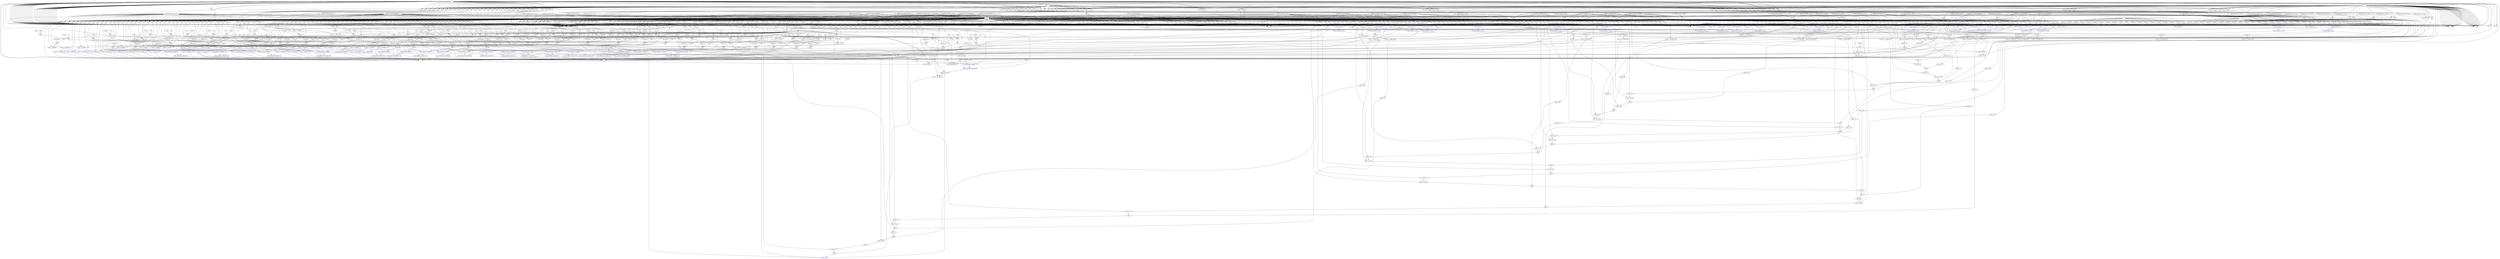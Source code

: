//----------------------------------------------------------------------------//
// Generated by LegUp High-Level Synthesis Tool Version 4.0 (http://legup.org)
// Compiled: Sun Jun 19 18:41:14 2016
// University of Toronto
// For research and academic purposes only. Commercial use is prohibited.
// Please send bugs to: legup@eecg.toronto.edu
// Date: Thu Dec  8 15:29:50 2016
//----------------------------------------------------------------------------//

digraph {
Node0x4226fc0[label="?"];
Node0x421f800[label="0"];
Node0x421f800 -> Node0x4226fc0;
Node0x421fa20[label="EQ"];
Node0x421fa20 -> Node0x4226fc0;
Node0x421fe20[label="EQ"];
Node0x421fe20 -> Node0x4226fc0;
Node0x429dbe0[label="EQ"];
Node0x429dbe0 -> Node0x4226fc0;
Node0x4227240[label="?"];
Node0x421f800 -> Node0x4227240;
Node0x421f800 -> Node0x4227240;
Node0x4231990[label="1"];
Node0x4231990 -> Node0x4227240;
Node0x4231990 -> Node0x4227240;
Node0x4231990 -> Node0x4227240;
Node0x4231990 -> Node0x4227240;
Node0x4231990 -> Node0x4227240;
Node0x4231990 -> Node0x4227240;
Node0x4231990 -> Node0x4227240;
Node0x4231990 -> Node0x4227240;
Node0x4231990 -> Node0x4227240;
Node0x4231990 -> Node0x4227240;
Node0x4231990 -> Node0x4227240;
Node0x4231990 -> Node0x4227240;
Node0x4231990 -> Node0x4227240;
Node0x4231990 -> Node0x4227240;
Node0x4231990 -> Node0x4227240;
Node0x4231990 -> Node0x4227240;
Node0x4231990 -> Node0x4227240;
Node0x4231990 -> Node0x4227240;
Node0x4231990 -> Node0x4227240;
Node0x4231990 -> Node0x4227240;
Node0x429e040[label="EQ"];
Node0x429e040 -> Node0x4227240;
Node0x429e990[label="EQ"];
Node0x429e990 -> Node0x4227240;
Node0x429ec50[label="EQ"];
Node0x429ec50 -> Node0x4227240;
Node0x429ef10[label="EQ"];
Node0x429ef10 -> Node0x4227240;
Node0x429f1d0[label="EQ"];
Node0x429f1d0 -> Node0x4227240;
Node0x429f490[label="EQ"];
Node0x429f490 -> Node0x4227240;
Node0x429f750[label="EQ"];
Node0x429f750 -> Node0x4227240;
Node0x429fa10[label="EQ"];
Node0x429fa10 -> Node0x4227240;
Node0x429fcd0[label="EQ"];
Node0x429fcd0 -> Node0x4227240;
Node0x429ff90[label="EQ"];
Node0x429ff90 -> Node0x4227240;
Node0x42a0250[label="EQ"];
Node0x42a0250 -> Node0x4227240;
Node0x42a0620[label="EQ"];
Node0x42a0620 -> Node0x4227240;
Node0x42a08e0[label="EQ"];
Node0x42a08e0 -> Node0x4227240;
Node0x42a0ba0[label="EQ"];
Node0x42a0ba0 -> Node0x4227240;
Node0x42a0e60[label="EQ"];
Node0x42a0e60 -> Node0x4227240;
Node0x42a1120[label="EQ"];
Node0x42a1120 -> Node0x4227240;
Node0x42a13e0[label="EQ"];
Node0x42a13e0 -> Node0x4227240;
Node0x42a16a0[label="EQ"];
Node0x42a16a0 -> Node0x4227240;
Node0x42a1960[label="EQ"];
Node0x42a1960 -> Node0x4227240;
Node0x42a1c20[label="EQ"];
Node0x42a1c20 -> Node0x4227240;
Node0x42a1ee0[label="EQ"];
Node0x42a1ee0 -> Node0x4227240;
Node0x421e830[label="?"];
Node0x421f800 -> Node0x421e830;
Node0x421f800 -> Node0x421e830;
Node0x42a2290[label="main_preheader_scevgep40",color=blue];
Node0x42a2290 -> Node0x421e830;
Node0x42a3010[label="main_preheader_scevgep38_reg",shape=box,color=blue];
Node0x42a3010 -> Node0x421e830;
Node0x42a4aa0[label="main_preheader_scevgep36_reg",shape=box,color=blue];
Node0x42a4aa0 -> Node0x421e830;
Node0x42a6550[label="main_preheader_scevgep34_reg",shape=box,color=blue];
Node0x42a6550 -> Node0x421e830;
Node0x42a7fe0[label="main_preheader_scevgep32_reg",shape=box,color=blue];
Node0x42a7fe0 -> Node0x421e830;
Node0x42a9a70[label="main_preheader_scevgep30_reg",shape=box,color=blue];
Node0x42a9a70 -> Node0x421e830;
Node0x42ab500[label="main_preheader_scevgep28_reg",shape=box,color=blue];
Node0x42ab500 -> Node0x421e830;
Node0x42acfd0[label="main_preheader_scevgep26_reg",shape=box,color=blue];
Node0x42acfd0 -> Node0x421e830;
Node0x42aea60[label="main_preheader_scevgep24_reg",shape=box,color=blue];
Node0x42aea60 -> Node0x421e830;
Node0x42b04f0[label="main_preheader_scevgep22_reg",shape=box,color=blue];
Node0x42b04f0 -> Node0x421e830;
Node0x42b1f80[label="main_21_scevgep20",color=blue];
Node0x42b1f80 -> Node0x421e830;
Node0x42b2cf0[label="main_21_scevgep18_reg",shape=box,color=blue];
Node0x42b2cf0 -> Node0x421e830;
Node0x42b4780[label="main_21_scevgep16_reg",shape=box,color=blue];
Node0x42b4780 -> Node0x421e830;
Node0x42b6210[label="main_21_scevgep14_reg",shape=box,color=blue];
Node0x42b6210 -> Node0x421e830;
Node0x42b7ca0[label="main_21_scevgep12_reg",shape=box,color=blue];
Node0x42b7ca0 -> Node0x421e830;
Node0x42b97c0[label="main_21_scevgep10_reg",shape=box,color=blue];
Node0x42b97c0 -> Node0x421e830;
Node0x42bb250[label="main_21_scevgep8_reg",shape=box,color=blue];
Node0x42bb250 -> Node0x421e830;
Node0x42bcce0[label="main_21_scevgep6_reg",shape=box,color=blue];
Node0x42bcce0 -> Node0x421e830;
Node0x42be770[label="main_21_scevgep4_reg",shape=box,color=blue];
Node0x42be770 -> Node0x421e830;
Node0x42c0200[label="main_21_scevgep2_reg",shape=box,color=blue];
Node0x42c0200 -> Node0x421e830;
Node0x42c1c90[label="EQ"];
Node0x42c1c90 -> Node0x421e830;
Node0x42c1f50[label="EQ"];
Node0x42c1f50 -> Node0x421e830;
Node0x42c2210[label="EQ"];
Node0x42c2210 -> Node0x421e830;
Node0x42c24d0[label="EQ"];
Node0x42c24d0 -> Node0x421e830;
Node0x42c2790[label="EQ"];
Node0x42c2790 -> Node0x421e830;
Node0x42c2a50[label="EQ"];
Node0x42c2a50 -> Node0x421e830;
Node0x42c2d10[label="EQ"];
Node0x42c2d10 -> Node0x421e830;
Node0x42c2fd0[label="EQ"];
Node0x42c2fd0 -> Node0x421e830;
Node0x42c3290[label="EQ"];
Node0x42c3290 -> Node0x421e830;
Node0x42c3550[label="EQ"];
Node0x42c3550 -> Node0x421e830;
Node0x42c3810[label="EQ"];
Node0x42c3810 -> Node0x421e830;
Node0x42c3be0[label="EQ"];
Node0x42c3be0 -> Node0x421e830;
Node0x42c3ea0[label="EQ"];
Node0x42c3ea0 -> Node0x421e830;
Node0x42c4160[label="EQ"];
Node0x42c4160 -> Node0x421e830;
Node0x42c4420[label="EQ"];
Node0x42c4420 -> Node0x421e830;
Node0x42c46e0[label="EQ"];
Node0x42c46e0 -> Node0x421e830;
Node0x42c49a0[label="EQ"];
Node0x42c49a0 -> Node0x421e830;
Node0x42c4c60[label="EQ"];
Node0x42c4c60 -> Node0x421e830;
Node0x42c4f20[label="EQ"];
Node0x42c4f20 -> Node0x421e830;
Node0x42c51e0[label="EQ"];
Node0x42c51e0 -> Node0x421e830;
Node0x42c54a0[label="EQ"];
Node0x42c54a0 -> Node0x421e830;
Node0x421e970[label="?"];
Node0x421f800 -> Node0x421e970;
Node0x421f800 -> Node0x421e970;
Node0x421f800 -> Node0x421e970;
Node0x421f800 -> Node0x421e970;
Node0x421f800 -> Node0x421e970;
Node0x421f800 -> Node0x421e970;
Node0x421f800 -> Node0x421e970;
Node0x421f800 -> Node0x421e970;
Node0x421f800 -> Node0x421e970;
Node0x421f800 -> Node0x421e970;
Node0x421f800 -> Node0x421e970;
Node0x421f800 -> Node0x421e970;
Node0x421f800 -> Node0x421e970;
Node0x421f800 -> Node0x421e970;
Node0x421f800 -> Node0x421e970;
Node0x421f800 -> Node0x421e970;
Node0x421f800 -> Node0x421e970;
Node0x421f800 -> Node0x421e970;
Node0x421f800 -> Node0x421e970;
Node0x421f800 -> Node0x421e970;
Node0x421f800 -> Node0x421e970;
Node0x421f800 -> Node0x421e970;
Node0x42c5900[label="EQ"];
Node0x42c5900 -> Node0x421e970;
Node0x42c6250[label="EQ"];
Node0x42c6250 -> Node0x421e970;
Node0x42c6510[label="EQ"];
Node0x42c6510 -> Node0x421e970;
Node0x42c67d0[label="EQ"];
Node0x42c67d0 -> Node0x421e970;
Node0x42c6a90[label="EQ"];
Node0x42c6a90 -> Node0x421e970;
Node0x42c6d50[label="EQ"];
Node0x42c6d50 -> Node0x421e970;
Node0x42c7010[label="EQ"];
Node0x42c7010 -> Node0x421e970;
Node0x42c72d0[label="EQ"];
Node0x42c72d0 -> Node0x421e970;
Node0x42c7590[label="EQ"];
Node0x42c7590 -> Node0x421e970;
Node0x42c7850[label="EQ"];
Node0x42c7850 -> Node0x421e970;
Node0x42c7b10[label="EQ"];
Node0x42c7b10 -> Node0x421e970;
Node0x42c7ee0[label="EQ"];
Node0x42c7ee0 -> Node0x421e970;
Node0x42c81a0[label="EQ"];
Node0x42c81a0 -> Node0x421e970;
Node0x42c8460[label="EQ"];
Node0x42c8460 -> Node0x421e970;
Node0x42c8720[label="EQ"];
Node0x42c8720 -> Node0x421e970;
Node0x42c89e0[label="EQ"];
Node0x42c89e0 -> Node0x421e970;
Node0x42c8ca0[label="EQ"];
Node0x42c8ca0 -> Node0x421e970;
Node0x42c8f60[label="EQ"];
Node0x42c8f60 -> Node0x421e970;
Node0x42c9220[label="EQ"];
Node0x42c9220 -> Node0x421e970;
Node0x42c94e0[label="EQ"];
Node0x42c94e0 -> Node0x421e970;
Node0x42c97a0[label="EQ"];
Node0x42c97a0 -> Node0x421e970;
Node0x421eaa0[label="?"];
Node0x421f800 -> Node0x421eaa0;
Node0x421f800 -> Node0x421eaa0;
Node0x42c9b50[label="EQ"];
Node0x42c9b50 -> Node0x421eaa0;
Node0x421ebf0[label="?"];
Node0x421f800 -> Node0x421ebf0;
Node0x421f800 -> Node0x421ebf0;
Node0x42c9f10[label="2"];
Node0x42c9f10 -> Node0x421ebf0;
Node0x42ca120[label="2"];
Node0x42ca120 -> Node0x421ebf0;
Node0x42ca300[label="2"];
Node0x42ca300 -> Node0x421ebf0;
Node0x42ca520[label="2"];
Node0x42ca520 -> Node0x421ebf0;
Node0x42ca720[label="2"];
Node0x42ca720 -> Node0x421ebf0;
Node0x42ca920[label="2"];
Node0x42ca920 -> Node0x421ebf0;
Node0x42cab20[label="2"];
Node0x42cab20 -> Node0x421ebf0;
Node0x42cad60[label="2"];
Node0x42cad60 -> Node0x421ebf0;
Node0x42caf60[label="2"];
Node0x42caf60 -> Node0x421ebf0;
Node0x42cb160[label="2"];
Node0x42cb160 -> Node0x421ebf0;
Node0x42cb360[label="2"];
Node0x42cb360 -> Node0x421ebf0;
Node0x42cb560[label="2"];
Node0x42cb560 -> Node0x421ebf0;
Node0x42cb760[label="2"];
Node0x42cb760 -> Node0x421ebf0;
Node0x42cb960[label="2"];
Node0x42cb960 -> Node0x421ebf0;
Node0x42cbb60[label="2"];
Node0x42cbb60 -> Node0x421ebf0;
Node0x42cbdf0[label="2"];
Node0x42cbdf0 -> Node0x421ebf0;
Node0x42cbff0[label="2"];
Node0x42cbff0 -> Node0x421ebf0;
Node0x42cc1f0[label="2"];
Node0x42cc1f0 -> Node0x421ebf0;
Node0x42cc3f0[label="2"];
Node0x42cc3f0 -> Node0x421ebf0;
Node0x42cc5f0[label="2"];
Node0x42cc5f0 -> Node0x421ebf0;
Node0x42cc7f0[label="EQ"];
Node0x42cc7f0 -> Node0x421ebf0;
Node0x42ccad0[label="EQ"];
Node0x42ccad0 -> Node0x421ebf0;
Node0x42ccd90[label="EQ"];
Node0x42ccd90 -> Node0x421ebf0;
Node0x42cd050[label="EQ"];
Node0x42cd050 -> Node0x421ebf0;
Node0x42cd310[label="EQ"];
Node0x42cd310 -> Node0x421ebf0;
Node0x42cd5d0[label="EQ"];
Node0x42cd5d0 -> Node0x421ebf0;
Node0x42cd890[label="EQ"];
Node0x42cd890 -> Node0x421ebf0;
Node0x42cdb50[label="EQ"];
Node0x42cdb50 -> Node0x421ebf0;
Node0x42cde10[label="EQ"];
Node0x42cde10 -> Node0x421ebf0;
Node0x42ce0d0[label="EQ"];
Node0x42ce0d0 -> Node0x421ebf0;
Node0x42ce390[label="EQ"];
Node0x42ce390 -> Node0x421ebf0;
Node0x42ce760[label="EQ"];
Node0x42ce760 -> Node0x421ebf0;
Node0x42cea20[label="EQ"];
Node0x42cea20 -> Node0x421ebf0;
Node0x42cece0[label="EQ"];
Node0x42cece0 -> Node0x421ebf0;
Node0x42cefa0[label="EQ"];
Node0x42cefa0 -> Node0x421ebf0;
Node0x42cf260[label="EQ"];
Node0x42cf260 -> Node0x421ebf0;
Node0x42cf520[label="EQ"];
Node0x42cf520 -> Node0x421ebf0;
Node0x42cf7e0[label="EQ"];
Node0x42cf7e0 -> Node0x421ebf0;
Node0x42cfaa0[label="EQ"];
Node0x42cfaa0 -> Node0x421ebf0;
Node0x42cfd60[label="EQ"];
Node0x42cfd60 -> Node0x421ebf0;
Node0x42d0020[label="EQ"];
Node0x42d0020 -> Node0x421ebf0;
Node0x421ee50[label="?"];
Node0x421f800 -> Node0x421ee50;
Node0x421f800 -> Node0x421ee50;
Node0x4231990 -> Node0x421ee50;
Node0x4231990 -> Node0x421ee50;
Node0x4231990 -> Node0x421ee50;
Node0x4231990 -> Node0x421ee50;
Node0x4231990 -> Node0x421ee50;
Node0x4231990 -> Node0x421ee50;
Node0x4231990 -> Node0x421ee50;
Node0x4231990 -> Node0x421ee50;
Node0x4231990 -> Node0x421ee50;
Node0x4231990 -> Node0x421ee50;
Node0x4231990 -> Node0x421ee50;
Node0x4231990 -> Node0x421ee50;
Node0x4231990 -> Node0x421ee50;
Node0x4231990 -> Node0x421ee50;
Node0x4231990 -> Node0x421ee50;
Node0x4231990 -> Node0x421ee50;
Node0x4231990 -> Node0x421ee50;
Node0x4231990 -> Node0x421ee50;
Node0x4231990 -> Node0x421ee50;
Node0x4231990 -> Node0x421ee50;
Node0x42d0480[label="EQ"];
Node0x42d0480 -> Node0x421ee50;
Node0x42d0dd0[label="EQ"];
Node0x42d0dd0 -> Node0x421ee50;
Node0x42d1090[label="EQ"];
Node0x42d1090 -> Node0x421ee50;
Node0x42d1350[label="EQ"];
Node0x42d1350 -> Node0x421ee50;
Node0x42d1610[label="EQ"];
Node0x42d1610 -> Node0x421ee50;
Node0x42d18d0[label="EQ"];
Node0x42d18d0 -> Node0x421ee50;
Node0x42d1b90[label="EQ"];
Node0x42d1b90 -> Node0x421ee50;
Node0x42d1e50[label="EQ"];
Node0x42d1e50 -> Node0x421ee50;
Node0x42d2110[label="EQ"];
Node0x42d2110 -> Node0x421ee50;
Node0x42d23d0[label="EQ"];
Node0x42d23d0 -> Node0x421ee50;
Node0x42d2690[label="EQ"];
Node0x42d2690 -> Node0x421ee50;
Node0x42d2a60[label="EQ"];
Node0x42d2a60 -> Node0x421ee50;
Node0x42d2d20[label="EQ"];
Node0x42d2d20 -> Node0x421ee50;
Node0x42d2fe0[label="EQ"];
Node0x42d2fe0 -> Node0x421ee50;
Node0x42d32a0[label="EQ"];
Node0x42d32a0 -> Node0x421ee50;
Node0x42d3560[label="EQ"];
Node0x42d3560 -> Node0x421ee50;
Node0x42d3820[label="EQ"];
Node0x42d3820 -> Node0x421ee50;
Node0x42d3ae0[label="EQ"];
Node0x42d3ae0 -> Node0x421ee50;
Node0x42d3da0[label="EQ"];
Node0x42d3da0 -> Node0x421ee50;
Node0x42d4060[label="EQ"];
Node0x42d4060 -> Node0x421ee50;
Node0x42d4320[label="EQ"];
Node0x42d4320 -> Node0x421ee50;
Node0x421ef80[label="?"];
Node0x421f800 -> Node0x421ef80;
Node0x421f800 -> Node0x421ef80;
Node0x42d46d0[label="main_preheader_scevgep39",color=blue];
Node0x42d46d0 -> Node0x421ef80;
Node0x42d5c90[label="main_preheader_scevgep37_reg",shape=box,color=blue];
Node0x42d5c90 -> Node0x421ef80;
Node0x42d7720[label="main_preheader_scevgep35_reg",shape=box,color=blue];
Node0x42d7720 -> Node0x421ef80;
Node0x42d91d0[label="main_preheader_scevgep33_reg",shape=box,color=blue];
Node0x42d91d0 -> Node0x421ef80;
Node0x42dac60[label="main_preheader_scevgep31_reg",shape=box,color=blue];
Node0x42dac60 -> Node0x421ef80;
Node0x42dc6f0[label="main_preheader_scevgep29_reg",shape=box,color=blue];
Node0x42dc6f0 -> Node0x421ef80;
Node0x42de180[label="main_preheader_scevgep27_reg",shape=box,color=blue];
Node0x42de180 -> Node0x421ef80;
Node0x42dfc50[label="main_preheader_scevgep25_reg",shape=box,color=blue];
Node0x42dfc50 -> Node0x421ef80;
Node0x42e16e0[label="main_preheader_scevgep23_reg",shape=box,color=blue];
Node0x42e16e0 -> Node0x421ef80;
Node0x42e3170[label="main_preheader_scevgep21_reg",shape=box,color=blue];
Node0x42e3170 -> Node0x421ef80;
Node0x42e4c00[label="main_21_scevgep19",color=blue];
Node0x42e4c00 -> Node0x421ef80;
Node0x42e61b0[label="main_21_scevgep17_reg",shape=box,color=blue];
Node0x42e61b0 -> Node0x421ef80;
Node0x42e7c40[label="main_21_scevgep15_reg",shape=box,color=blue];
Node0x42e7c40 -> Node0x421ef80;
Node0x42e96d0[label="main_21_scevgep13_reg",shape=box,color=blue];
Node0x42e96d0 -> Node0x421ef80;
Node0x42eb160[label="main_21_scevgep11_reg",shape=box,color=blue];
Node0x42eb160 -> Node0x421ef80;
Node0x42ecc80[label="main_21_scevgep9_reg",shape=box,color=blue];
Node0x42ecc80 -> Node0x421ef80;
Node0x42ee710[label="main_21_scevgep7_reg",shape=box,color=blue];
Node0x42ee710 -> Node0x421ef80;
Node0x42f01a0[label="main_21_scevgep5_reg",shape=box,color=blue];
Node0x42f01a0 -> Node0x421ef80;
Node0x42f1c30[label="main_21_scevgep3_reg",shape=box,color=blue];
Node0x42f1c30 -> Node0x421ef80;
Node0x42f36c0[label="main_21_scevgep_reg",shape=box,color=blue];
Node0x42f36c0 -> Node0x421ef80;
Node0x42f5150[label="EQ"];
Node0x42f5150 -> Node0x421ef80;
Node0x42f5410[label="EQ"];
Node0x42f5410 -> Node0x421ef80;
Node0x42f56d0[label="EQ"];
Node0x42f56d0 -> Node0x421ef80;
Node0x42f5990[label="EQ"];
Node0x42f5990 -> Node0x421ef80;
Node0x42f5c50[label="EQ"];
Node0x42f5c50 -> Node0x421ef80;
Node0x42f5f10[label="EQ"];
Node0x42f5f10 -> Node0x421ef80;
Node0x42f61d0[label="EQ"];
Node0x42f61d0 -> Node0x421ef80;
Node0x42f6490[label="EQ"];
Node0x42f6490 -> Node0x421ef80;
Node0x42f6750[label="EQ"];
Node0x42f6750 -> Node0x421ef80;
Node0x42f6a10[label="EQ"];
Node0x42f6a10 -> Node0x421ef80;
Node0x42f6cd0[label="EQ"];
Node0x42f6cd0 -> Node0x421ef80;
Node0x42f70a0[label="EQ"];
Node0x42f70a0 -> Node0x421ef80;
Node0x42f7360[label="EQ"];
Node0x42f7360 -> Node0x421ef80;
Node0x42f7620[label="EQ"];
Node0x42f7620 -> Node0x421ef80;
Node0x42f78e0[label="EQ"];
Node0x42f78e0 -> Node0x421ef80;
Node0x42f7ba0[label="EQ"];
Node0x42f7ba0 -> Node0x421ef80;
Node0x42f7e60[label="EQ"];
Node0x42f7e60 -> Node0x421ef80;
Node0x42f8120[label="EQ"];
Node0x42f8120 -> Node0x421ef80;
Node0x42f83e0[label="EQ"];
Node0x42f83e0 -> Node0x421ef80;
Node0x42f86a0[label="EQ"];
Node0x42f86a0 -> Node0x421ef80;
Node0x42f8960[label="EQ"];
Node0x42f8960 -> Node0x421ef80;
Node0x421f0b0[label="?"];
Node0x421f800 -> Node0x421f0b0;
Node0x421f800 -> Node0x421f0b0;
Node0x421f800 -> Node0x421f0b0;
Node0x421f800 -> Node0x421f0b0;
Node0x421f800 -> Node0x421f0b0;
Node0x421f800 -> Node0x421f0b0;
Node0x421f800 -> Node0x421f0b0;
Node0x421f800 -> Node0x421f0b0;
Node0x421f800 -> Node0x421f0b0;
Node0x421f800 -> Node0x421f0b0;
Node0x421f800 -> Node0x421f0b0;
Node0x421f800 -> Node0x421f0b0;
Node0x421f800 -> Node0x421f0b0;
Node0x421f800 -> Node0x421f0b0;
Node0x421f800 -> Node0x421f0b0;
Node0x421f800 -> Node0x421f0b0;
Node0x421f800 -> Node0x421f0b0;
Node0x421f800 -> Node0x421f0b0;
Node0x421f800 -> Node0x421f0b0;
Node0x421f800 -> Node0x421f0b0;
Node0x421f800 -> Node0x421f0b0;
Node0x421f800 -> Node0x421f0b0;
Node0x42f8dc0[label="EQ"];
Node0x42f8dc0 -> Node0x421f0b0;
Node0x42f9710[label="EQ"];
Node0x42f9710 -> Node0x421f0b0;
Node0x42f99d0[label="EQ"];
Node0x42f99d0 -> Node0x421f0b0;
Node0x42f9c90[label="EQ"];
Node0x42f9c90 -> Node0x421f0b0;
Node0x42f9f50[label="EQ"];
Node0x42f9f50 -> Node0x421f0b0;
Node0x42fa210[label="EQ"];
Node0x42fa210 -> Node0x421f0b0;
Node0x42fa4d0[label="EQ"];
Node0x42fa4d0 -> Node0x421f0b0;
Node0x42fa790[label="EQ"];
Node0x42fa790 -> Node0x421f0b0;
Node0x42faa50[label="EQ"];
Node0x42faa50 -> Node0x421f0b0;
Node0x42fad10[label="EQ"];
Node0x42fad10 -> Node0x421f0b0;
Node0x42fafd0[label="EQ"];
Node0x42fafd0 -> Node0x421f0b0;
Node0x42fb3a0[label="EQ"];
Node0x42fb3a0 -> Node0x421f0b0;
Node0x42fb660[label="EQ"];
Node0x42fb660 -> Node0x421f0b0;
Node0x42fb920[label="EQ"];
Node0x42fb920 -> Node0x421f0b0;
Node0x42fbbe0[label="EQ"];
Node0x42fbbe0 -> Node0x421f0b0;
Node0x42fbea0[label="EQ"];
Node0x42fbea0 -> Node0x421f0b0;
Node0x42fc160[label="EQ"];
Node0x42fc160 -> Node0x421f0b0;
Node0x42fc420[label="EQ"];
Node0x42fc420 -> Node0x421f0b0;
Node0x42fc6e0[label="EQ"];
Node0x42fc6e0 -> Node0x421f0b0;
Node0x42fc9a0[label="EQ"];
Node0x42fc9a0 -> Node0x421f0b0;
Node0x42fcc60[label="EQ"];
Node0x42fcc60 -> Node0x421f0b0;
Node0x421eb60[label="?"];
Node0x421f800 -> Node0x421eb60;
Node0x421f800 -> Node0x421eb60;
Node0x42fd010[label="EQ"];
Node0x42fd010 -> Node0x421eb60;
Node0x421f350[label="?"];
Node0x421f800 -> Node0x421f350;
Node0x421f800 -> Node0x421f350;
Node0x42fd3d0[label="2"];
Node0x42fd3d0 -> Node0x421f350;
Node0x42fd5e0[label="2"];
Node0x42fd5e0 -> Node0x421f350;
Node0x42fd7c0[label="2"];
Node0x42fd7c0 -> Node0x421f350;
Node0x42fd9e0[label="2"];
Node0x42fd9e0 -> Node0x421f350;
Node0x42fdbe0[label="2"];
Node0x42fdbe0 -> Node0x421f350;
Node0x42fdde0[label="2"];
Node0x42fdde0 -> Node0x421f350;
Node0x42fdfe0[label="2"];
Node0x42fdfe0 -> Node0x421f350;
Node0x42fe220[label="2"];
Node0x42fe220 -> Node0x421f350;
Node0x42fe420[label="2"];
Node0x42fe420 -> Node0x421f350;
Node0x42fe620[label="2"];
Node0x42fe620 -> Node0x421f350;
Node0x42fe820[label="2"];
Node0x42fe820 -> Node0x421f350;
Node0x42fea20[label="2"];
Node0x42fea20 -> Node0x421f350;
Node0x42fec20[label="2"];
Node0x42fec20 -> Node0x421f350;
Node0x42fee20[label="2"];
Node0x42fee20 -> Node0x421f350;
Node0x42ff020[label="2"];
Node0x42ff020 -> Node0x421f350;
Node0x42ff2b0[label="2"];
Node0x42ff2b0 -> Node0x421f350;
Node0x42ff4b0[label="2"];
Node0x42ff4b0 -> Node0x421f350;
Node0x42ff6b0[label="2"];
Node0x42ff6b0 -> Node0x421f350;
Node0x42ff8b0[label="2"];
Node0x42ff8b0 -> Node0x421f350;
Node0x42ffab0[label="2"];
Node0x42ffab0 -> Node0x421f350;
Node0x42ffcb0[label="EQ"];
Node0x42ffcb0 -> Node0x421f350;
Node0x42fff90[label="EQ"];
Node0x42fff90 -> Node0x421f350;
Node0x4300250[label="EQ"];
Node0x4300250 -> Node0x421f350;
Node0x4300510[label="EQ"];
Node0x4300510 -> Node0x421f350;
Node0x43007d0[label="EQ"];
Node0x43007d0 -> Node0x421f350;
Node0x4300a90[label="EQ"];
Node0x4300a90 -> Node0x421f350;
Node0x4300d50[label="EQ"];
Node0x4300d50 -> Node0x421f350;
Node0x4301010[label="EQ"];
Node0x4301010 -> Node0x421f350;
Node0x43012d0[label="EQ"];
Node0x43012d0 -> Node0x421f350;
Node0x4301590[label="EQ"];
Node0x4301590 -> Node0x421f350;
Node0x4301850[label="EQ"];
Node0x4301850 -> Node0x421f350;
Node0x4301c20[label="EQ"];
Node0x4301c20 -> Node0x421f350;
Node0x4301ee0[label="EQ"];
Node0x4301ee0 -> Node0x421f350;
Node0x43021a0[label="EQ"];
Node0x43021a0 -> Node0x421f350;
Node0x4302460[label="EQ"];
Node0x4302460 -> Node0x421f350;
Node0x4302720[label="EQ"];
Node0x4302720 -> Node0x421f350;
Node0x43029e0[label="EQ"];
Node0x43029e0 -> Node0x421f350;
Node0x4302ca0[label="EQ"];
Node0x4302ca0 -> Node0x421f350;
Node0x4302f60[label="EQ"];
Node0x4302f60 -> Node0x421f350;
Node0x4303220[label="EQ"];
Node0x4303220 -> Node0x421f350;
Node0x43034e0[label="EQ"];
Node0x43034e0 -> Node0x421f350;
Node0x421f5b0[label="?"];
Node0x43037d0[label="0"];
Node0x43037d0 -> Node0x421f5b0;
Node0x43039d0[label="main_93_94",color=blue];
Node0x43039d0 -> Node0x421f5b0;
Node0x4304140[label="EQ"];
Node0x4304140 -> Node0x421f5b0;
Node0x4304410[label="EQ"];
Node0x4304410 -> Node0x421f5b0;
Node0x43187a0[label="",color=blue,color=blue,color=blue];
Node0x4318880[label="WRITE"];
Node0x4318880 -> Node0x43187a0;
Node0x4318d30[label="WRITE"];
Node0x4318d30 -> Node0x43187a0;
Node0x4319130[label="WRITE"];
Node0x4319130 -> Node0x43187a0;
Node0x4319560[label="EQ"];
Node0x4319560 -> Node0x43187a0;
Node0x4319840[label="EQ"];
Node0x4319840 -> Node0x43187a0;
Node0x4319b20[label="EQ"];
Node0x4319b20 -> Node0x43187a0;
Node0x4227110[label="?"];
Node0x4227110 -> Node0x421fa20;
Node0x421f800 -> Node0x421fa20;
Node0x4220030[label="cur_state",shape=box];
Node0x4220030 -> Node0x421fe20;
Node0x4220230[label="LEGUP_0"];
Node0x4220230 -> Node0x421fe20;
Node0x4220030 -> Node0x429dbe0;
Node0x4230b00[label="LEGUP_F_main_BB__93_30"];
Node0x4230b00 -> Node0x429dbe0;
Node0x4220030 -> Node0x429e040;
Node0x4220230 -> Node0x429e040;
Node0x4220030 -> Node0x429e990;
Node0x4220450[label="LEGUP_F_main_BB_preheader_1"];
Node0x4220450 -> Node0x429e990;
Node0x4220030 -> Node0x429ec50;
Node0x4220700[label="LEGUP_F_main_BB_preheader_2"];
Node0x4220700 -> Node0x429ec50;
Node0x4220030 -> Node0x429ef10;
Node0x422ca60[label="LEGUP_F_main_BB_preheader_3"];
Node0x422ca60 -> Node0x429ef10;
Node0x4220030 -> Node0x429f1d0;
Node0x422ccb0[label="LEGUP_F_main_BB_preheader_4"];
Node0x422ccb0 -> Node0x429f1d0;
Node0x4220030 -> Node0x429f490;
Node0x422cf40[label="LEGUP_F_main_BB_preheader_5"];
Node0x422cf40 -> Node0x429f490;
Node0x4220030 -> Node0x429f750;
Node0x422d190[label="LEGUP_F_main_BB_preheader_6"];
Node0x422d190 -> Node0x429f750;
Node0x4220030 -> Node0x429fa10;
Node0x422d3e0[label="LEGUP_F_main_BB_preheader_7"];
Node0x422d3e0 -> Node0x429fa10;
Node0x4220030 -> Node0x429fcd0;
Node0x422d630[label="LEGUP_F_main_BB_preheader_8"];
Node0x422d630 -> Node0x429fcd0;
Node0x4220030 -> Node0x429ff90;
Node0x422d910[label="LEGUP_F_main_BB_preheader_9"];
Node0x422d910 -> Node0x429ff90;
Node0x4220030 -> Node0x42a0250;
Node0x422db60[label="LEGUP_F_main_BB_preheader_10"];
Node0x422db60 -> Node0x42a0250;
Node0x4220030 -> Node0x42a0620;
Node0x422e250[label="LEGUP_F_main_BB__21_13"];
Node0x422e250 -> Node0x42a0620;
Node0x4220030 -> Node0x42a08e0;
Node0x422e4a0[label="LEGUP_F_main_BB__21_14"];
Node0x422e4a0 -> Node0x42a08e0;
Node0x4220030 -> Node0x42a0ba0;
Node0x422e6f0[label="LEGUP_F_main_BB__21_15"];
Node0x422e6f0 -> Node0x42a0ba0;
Node0x4220030 -> Node0x42a0e60;
Node0x422e940[label="LEGUP_F_main_BB__21_16"];
Node0x422e940 -> Node0x42a0e60;
Node0x4220030 -> Node0x42a1120;
Node0x422eca0[label="LEGUP_F_main_BB__21_17"];
Node0x422eca0 -> Node0x42a1120;
Node0x4220030 -> Node0x42a13e0;
Node0x422eef0[label="LEGUP_F_main_BB__21_18"];
Node0x422eef0 -> Node0x42a13e0;
Node0x4220030 -> Node0x42a16a0;
Node0x422f140[label="LEGUP_F_main_BB__21_19"];
Node0x422f140 -> Node0x42a16a0;
Node0x4220030 -> Node0x42a1960;
Node0x422f390[label="LEGUP_F_main_BB__21_20"];
Node0x422f390 -> Node0x42a1960;
Node0x4220030 -> Node0x42a1c20;
Node0x422f5e0[label="LEGUP_F_main_BB__21_21"];
Node0x422f5e0 -> Node0x42a1c20;
Node0x4220030 -> Node0x42a1ee0;
Node0x422f830[label="LEGUP_F_main_BB__21_22"];
Node0x422f830 -> Node0x42a1ee0;
Node0x42a24a0[label="ADD"];
Node0x42a24a0 -> Node0x42a2290;
Node0x42a2d50[label="EQ"];
Node0x42a2d50 -> Node0x42a2290;
Node0x42a31f0[label="main_preheader_scevgep38",color=blue];
Node0x42a31f0 -> Node0x42a3010;
Node0x42a47e0[label="EQ"];
Node0x42a47e0 -> Node0x42a3010;
Node0x42a4ca0[label="main_preheader_scevgep36",color=blue];
Node0x42a4ca0 -> Node0x42a4aa0;
Node0x42a6290[label="EQ"];
Node0x42a6290 -> Node0x42a4aa0;
Node0x42a6730[label="main_preheader_scevgep34",color=blue];
Node0x42a6730 -> Node0x42a6550;
Node0x42a7d20[label="EQ"];
Node0x42a7d20 -> Node0x42a6550;
Node0x42a81c0[label="main_preheader_scevgep32",color=blue];
Node0x42a81c0 -> Node0x42a7fe0;
Node0x42a97b0[label="EQ"];
Node0x42a97b0 -> Node0x42a7fe0;
Node0x42a9c50[label="main_preheader_scevgep30",color=blue];
Node0x42a9c50 -> Node0x42a9a70;
Node0x42ab240[label="EQ"];
Node0x42ab240 -> Node0x42a9a70;
Node0x42ab720[label="main_preheader_scevgep28",color=blue];
Node0x42ab720 -> Node0x42ab500;
Node0x42acd10[label="EQ"];
Node0x42acd10 -> Node0x42ab500;
Node0x42ad1b0[label="main_preheader_scevgep26",color=blue];
Node0x42ad1b0 -> Node0x42acfd0;
Node0x42ae7a0[label="EQ"];
Node0x42ae7a0 -> Node0x42acfd0;
Node0x42aec40[label="main_preheader_scevgep24",color=blue];
Node0x42aec40 -> Node0x42aea60;
Node0x42b0230[label="EQ"];
Node0x42b0230 -> Node0x42aea60;
Node0x42b06d0[label="main_preheader_scevgep22",color=blue];
Node0x42b06d0 -> Node0x42b04f0;
Node0x42b1cc0[label="EQ"];
Node0x42b1cc0 -> Node0x42b04f0;
Node0x42b2160[label="ADD"];
Node0x42b2160 -> Node0x42b1f80;
Node0x42b2a30[label="EQ"];
Node0x42b2a30 -> Node0x42b1f80;
Node0x42b2ed0[label="main_21_scevgep18",color=blue];
Node0x42b2ed0 -> Node0x42b2cf0;
Node0x42b44c0[label="EQ"];
Node0x42b44c0 -> Node0x42b2cf0;
Node0x42b4960[label="main_21_scevgep16",color=blue];
Node0x42b4960 -> Node0x42b4780;
Node0x42b5f50[label="EQ"];
Node0x42b5f50 -> Node0x42b4780;
Node0x42b63f0[label="main_21_scevgep14",color=blue];
Node0x42b63f0 -> Node0x42b6210;
Node0x42b79e0[label="EQ"];
Node0x42b79e0 -> Node0x42b6210;
Node0x42b7f10[label="main_21_scevgep12",color=blue];
Node0x42b7f10 -> Node0x42b7ca0;
Node0x42b9500[label="EQ"];
Node0x42b9500 -> Node0x42b7ca0;
Node0x42b99a0[label="main_21_scevgep10",color=blue];
Node0x42b99a0 -> Node0x42b97c0;
Node0x42baf90[label="EQ"];
Node0x42baf90 -> Node0x42b97c0;
Node0x42bb430[label="main_21_scevgep8",color=blue];
Node0x42bb430 -> Node0x42bb250;
Node0x42bca20[label="EQ"];
Node0x42bca20 -> Node0x42bb250;
Node0x42bcec0[label="main_21_scevgep6",color=blue];
Node0x42bcec0 -> Node0x42bcce0;
Node0x42be4b0[label="EQ"];
Node0x42be4b0 -> Node0x42bcce0;
Node0x42be950[label="main_21_scevgep4",color=blue];
Node0x42be950 -> Node0x42be770;
Node0x42bff40[label="EQ"];
Node0x42bff40 -> Node0x42be770;
Node0x42c03e0[label="main_21_scevgep2",color=blue];
Node0x42c03e0 -> Node0x42c0200;
Node0x42c19d0[label="EQ"];
Node0x42c19d0 -> Node0x42c0200;
Node0x4220030 -> Node0x42c1c90;
Node0x4220230 -> Node0x42c1c90;
Node0x4220030 -> Node0x42c1f50;
Node0x4220450 -> Node0x42c1f50;
Node0x4220030 -> Node0x42c2210;
Node0x4220700 -> Node0x42c2210;
Node0x4220030 -> Node0x42c24d0;
Node0x422ca60 -> Node0x42c24d0;
Node0x4220030 -> Node0x42c2790;
Node0x422ccb0 -> Node0x42c2790;
Node0x4220030 -> Node0x42c2a50;
Node0x422cf40 -> Node0x42c2a50;
Node0x4220030 -> Node0x42c2d10;
Node0x422d190 -> Node0x42c2d10;
Node0x4220030 -> Node0x42c2fd0;
Node0x422d3e0 -> Node0x42c2fd0;
Node0x4220030 -> Node0x42c3290;
Node0x422d630 -> Node0x42c3290;
Node0x4220030 -> Node0x42c3550;
Node0x422d910 -> Node0x42c3550;
Node0x4220030 -> Node0x42c3810;
Node0x422db60 -> Node0x42c3810;
Node0x4220030 -> Node0x42c3be0;
Node0x422e250 -> Node0x42c3be0;
Node0x4220030 -> Node0x42c3ea0;
Node0x422e4a0 -> Node0x42c3ea0;
Node0x4220030 -> Node0x42c4160;
Node0x422e6f0 -> Node0x42c4160;
Node0x4220030 -> Node0x42c4420;
Node0x422e940 -> Node0x42c4420;
Node0x4220030 -> Node0x42c46e0;
Node0x422eca0 -> Node0x42c46e0;
Node0x4220030 -> Node0x42c49a0;
Node0x422eef0 -> Node0x42c49a0;
Node0x4220030 -> Node0x42c4c60;
Node0x422f140 -> Node0x42c4c60;
Node0x4220030 -> Node0x42c4f20;
Node0x422f390 -> Node0x42c4f20;
Node0x4220030 -> Node0x42c51e0;
Node0x422f5e0 -> Node0x42c51e0;
Node0x4220030 -> Node0x42c54a0;
Node0x422f830 -> Node0x42c54a0;
Node0x4220030 -> Node0x42c5900;
Node0x4220230 -> Node0x42c5900;
Node0x4220030 -> Node0x42c6250;
Node0x4220450 -> Node0x42c6250;
Node0x4220030 -> Node0x42c6510;
Node0x4220700 -> Node0x42c6510;
Node0x4220030 -> Node0x42c67d0;
Node0x422ca60 -> Node0x42c67d0;
Node0x4220030 -> Node0x42c6a90;
Node0x422ccb0 -> Node0x42c6a90;
Node0x4220030 -> Node0x42c6d50;
Node0x422cf40 -> Node0x42c6d50;
Node0x4220030 -> Node0x42c7010;
Node0x422d190 -> Node0x42c7010;
Node0x4220030 -> Node0x42c72d0;
Node0x422d3e0 -> Node0x42c72d0;
Node0x4220030 -> Node0x42c7590;
Node0x422d630 -> Node0x42c7590;
Node0x4220030 -> Node0x42c7850;
Node0x422d910 -> Node0x42c7850;
Node0x4220030 -> Node0x42c7b10;
Node0x422db60 -> Node0x42c7b10;
Node0x4220030 -> Node0x42c7ee0;
Node0x422e250 -> Node0x42c7ee0;
Node0x4220030 -> Node0x42c81a0;
Node0x422e4a0 -> Node0x42c81a0;
Node0x4220030 -> Node0x42c8460;
Node0x422e6f0 -> Node0x42c8460;
Node0x4220030 -> Node0x42c8720;
Node0x422e940 -> Node0x42c8720;
Node0x4220030 -> Node0x42c89e0;
Node0x422eca0 -> Node0x42c89e0;
Node0x4220030 -> Node0x42c8ca0;
Node0x422eef0 -> Node0x42c8ca0;
Node0x4220030 -> Node0x42c8f60;
Node0x422f140 -> Node0x42c8f60;
Node0x4220030 -> Node0x42c9220;
Node0x422f390 -> Node0x42c9220;
Node0x4220030 -> Node0x42c94e0;
Node0x422f5e0 -> Node0x42c94e0;
Node0x4220030 -> Node0x42c97a0;
Node0x422f830 -> Node0x42c97a0;
Node0x4220030 -> Node0x42c9b50;
Node0x4220230 -> Node0x42c9b50;
Node0x4220030 -> Node0x42cc7f0;
Node0x4220230 -> Node0x42cc7f0;
Node0x4220030 -> Node0x42ccad0;
Node0x4220450 -> Node0x42ccad0;
Node0x4220030 -> Node0x42ccd90;
Node0x4220700 -> Node0x42ccd90;
Node0x4220030 -> Node0x42cd050;
Node0x422ca60 -> Node0x42cd050;
Node0x4220030 -> Node0x42cd310;
Node0x422ccb0 -> Node0x42cd310;
Node0x4220030 -> Node0x42cd5d0;
Node0x422cf40 -> Node0x42cd5d0;
Node0x4220030 -> Node0x42cd890;
Node0x422d190 -> Node0x42cd890;
Node0x4220030 -> Node0x42cdb50;
Node0x422d3e0 -> Node0x42cdb50;
Node0x4220030 -> Node0x42cde10;
Node0x422d630 -> Node0x42cde10;
Node0x4220030 -> Node0x42ce0d0;
Node0x422d910 -> Node0x42ce0d0;
Node0x4220030 -> Node0x42ce390;
Node0x422db60 -> Node0x42ce390;
Node0x4220030 -> Node0x42ce760;
Node0x422e250 -> Node0x42ce760;
Node0x4220030 -> Node0x42cea20;
Node0x422e4a0 -> Node0x42cea20;
Node0x4220030 -> Node0x42cece0;
Node0x422e6f0 -> Node0x42cece0;
Node0x4220030 -> Node0x42cefa0;
Node0x422e940 -> Node0x42cefa0;
Node0x4220030 -> Node0x42cf260;
Node0x422eca0 -> Node0x42cf260;
Node0x4220030 -> Node0x42cf520;
Node0x422eef0 -> Node0x42cf520;
Node0x4220030 -> Node0x42cf7e0;
Node0x422f140 -> Node0x42cf7e0;
Node0x4220030 -> Node0x42cfaa0;
Node0x422f390 -> Node0x42cfaa0;
Node0x4220030 -> Node0x42cfd60;
Node0x422f5e0 -> Node0x42cfd60;
Node0x4220030 -> Node0x42d0020;
Node0x422f830 -> Node0x42d0020;
Node0x4220030 -> Node0x42d0480;
Node0x4220230 -> Node0x42d0480;
Node0x4220030 -> Node0x42d0dd0;
Node0x4220450 -> Node0x42d0dd0;
Node0x4220030 -> Node0x42d1090;
Node0x4220700 -> Node0x42d1090;
Node0x4220030 -> Node0x42d1350;
Node0x422ca60 -> Node0x42d1350;
Node0x4220030 -> Node0x42d1610;
Node0x422ccb0 -> Node0x42d1610;
Node0x4220030 -> Node0x42d18d0;
Node0x422cf40 -> Node0x42d18d0;
Node0x4220030 -> Node0x42d1b90;
Node0x422d190 -> Node0x42d1b90;
Node0x4220030 -> Node0x42d1e50;
Node0x422d3e0 -> Node0x42d1e50;
Node0x4220030 -> Node0x42d2110;
Node0x422d630 -> Node0x42d2110;
Node0x4220030 -> Node0x42d23d0;
Node0x422d910 -> Node0x42d23d0;
Node0x4220030 -> Node0x42d2690;
Node0x422db60 -> Node0x42d2690;
Node0x4220030 -> Node0x42d2a60;
Node0x422e250 -> Node0x42d2a60;
Node0x4220030 -> Node0x42d2d20;
Node0x422e4a0 -> Node0x42d2d20;
Node0x4220030 -> Node0x42d2fe0;
Node0x422e6f0 -> Node0x42d2fe0;
Node0x4220030 -> Node0x42d32a0;
Node0x422e940 -> Node0x42d32a0;
Node0x4220030 -> Node0x42d3560;
Node0x422eca0 -> Node0x42d3560;
Node0x4220030 -> Node0x42d3820;
Node0x422eef0 -> Node0x42d3820;
Node0x4220030 -> Node0x42d3ae0;
Node0x422f140 -> Node0x42d3ae0;
Node0x4220030 -> Node0x42d3da0;
Node0x422f390 -> Node0x42d3da0;
Node0x4220030 -> Node0x42d4060;
Node0x422f5e0 -> Node0x42d4060;
Node0x4220030 -> Node0x42d4320;
Node0x422f830 -> Node0x42d4320;
Node0x42d48e0[label="ADD"];
Node0x42d48e0 -> Node0x42d46d0;
Node0x42d59d0[label="EQ"];
Node0x42d59d0 -> Node0x42d46d0;
Node0x42d5e70[label="main_preheader_scevgep37",color=blue];
Node0x42d5e70 -> Node0x42d5c90;
Node0x42d7460[label="EQ"];
Node0x42d7460 -> Node0x42d5c90;
Node0x42d7920[label="main_preheader_scevgep35",color=blue];
Node0x42d7920 -> Node0x42d7720;
Node0x42d8f10[label="EQ"];
Node0x42d8f10 -> Node0x42d7720;
Node0x42d93b0[label="main_preheader_scevgep33",color=blue];
Node0x42d93b0 -> Node0x42d91d0;
Node0x42da9a0[label="EQ"];
Node0x42da9a0 -> Node0x42d91d0;
Node0x42dae40[label="main_preheader_scevgep31",color=blue];
Node0x42dae40 -> Node0x42dac60;
Node0x42dc430[label="EQ"];
Node0x42dc430 -> Node0x42dac60;
Node0x42dc8d0[label="main_preheader_scevgep29",color=blue];
Node0x42dc8d0 -> Node0x42dc6f0;
Node0x42ddec0[label="EQ"];
Node0x42ddec0 -> Node0x42dc6f0;
Node0x42de3a0[label="main_preheader_scevgep27",color=blue];
Node0x42de3a0 -> Node0x42de180;
Node0x42df990[label="EQ"];
Node0x42df990 -> Node0x42de180;
Node0x42dfe30[label="main_preheader_scevgep25",color=blue];
Node0x42dfe30 -> Node0x42dfc50;
Node0x42e1420[label="EQ"];
Node0x42e1420 -> Node0x42dfc50;
Node0x42e18c0[label="main_preheader_scevgep23",color=blue];
Node0x42e18c0 -> Node0x42e16e0;
Node0x42e2eb0[label="EQ"];
Node0x42e2eb0 -> Node0x42e16e0;
Node0x42e3350[label="main_preheader_scevgep21",color=blue];
Node0x42e3350 -> Node0x42e3170;
Node0x42e4940[label="EQ"];
Node0x42e4940 -> Node0x42e3170;
Node0x42e4de0[label="ADD"];
Node0x42e4de0 -> Node0x42e4c00;
Node0x42e5ef0[label="EQ"];
Node0x42e5ef0 -> Node0x42e4c00;
Node0x42e6390[label="main_21_scevgep17",color=blue];
Node0x42e6390 -> Node0x42e61b0;
Node0x42e7980[label="EQ"];
Node0x42e7980 -> Node0x42e61b0;
Node0x42e7e20[label="main_21_scevgep15",color=blue];
Node0x42e7e20 -> Node0x42e7c40;
Node0x42e9410[label="EQ"];
Node0x42e9410 -> Node0x42e7c40;
Node0x42e98b0[label="main_21_scevgep13",color=blue];
Node0x42e98b0 -> Node0x42e96d0;
Node0x42eaea0[label="EQ"];
Node0x42eaea0 -> Node0x42e96d0;
Node0x42eb3d0[label="main_21_scevgep11",color=blue];
Node0x42eb3d0 -> Node0x42eb160;
Node0x42ec9c0[label="EQ"];
Node0x42ec9c0 -> Node0x42eb160;
Node0x42ece60[label="main_21_scevgep9",color=blue];
Node0x42ece60 -> Node0x42ecc80;
Node0x42ee450[label="EQ"];
Node0x42ee450 -> Node0x42ecc80;
Node0x42ee8f0[label="main_21_scevgep7",color=blue];
Node0x42ee8f0 -> Node0x42ee710;
Node0x42efee0[label="EQ"];
Node0x42efee0 -> Node0x42ee710;
Node0x42f0380[label="main_21_scevgep5",color=blue];
Node0x42f0380 -> Node0x42f01a0;
Node0x42f1970[label="EQ"];
Node0x42f1970 -> Node0x42f01a0;
Node0x42f1e10[label="main_21_scevgep3",color=blue];
Node0x42f1e10 -> Node0x42f1c30;
Node0x42f3400[label="EQ"];
Node0x42f3400 -> Node0x42f1c30;
Node0x42f38a0[label="main_21_scevgep",color=blue];
Node0x42f38a0 -> Node0x42f36c0;
Node0x42f4e90[label="EQ"];
Node0x42f4e90 -> Node0x42f36c0;
Node0x4220030 -> Node0x42f5150;
Node0x4220230 -> Node0x42f5150;
Node0x4220030 -> Node0x42f5410;
Node0x4220450 -> Node0x42f5410;
Node0x4220030 -> Node0x42f56d0;
Node0x4220700 -> Node0x42f56d0;
Node0x4220030 -> Node0x42f5990;
Node0x422ca60 -> Node0x42f5990;
Node0x4220030 -> Node0x42f5c50;
Node0x422ccb0 -> Node0x42f5c50;
Node0x4220030 -> Node0x42f5f10;
Node0x422cf40 -> Node0x42f5f10;
Node0x4220030 -> Node0x42f61d0;
Node0x422d190 -> Node0x42f61d0;
Node0x4220030 -> Node0x42f6490;
Node0x422d3e0 -> Node0x42f6490;
Node0x4220030 -> Node0x42f6750;
Node0x422d630 -> Node0x42f6750;
Node0x4220030 -> Node0x42f6a10;
Node0x422d910 -> Node0x42f6a10;
Node0x4220030 -> Node0x42f6cd0;
Node0x422db60 -> Node0x42f6cd0;
Node0x4220030 -> Node0x42f70a0;
Node0x422e250 -> Node0x42f70a0;
Node0x4220030 -> Node0x42f7360;
Node0x422e4a0 -> Node0x42f7360;
Node0x4220030 -> Node0x42f7620;
Node0x422e6f0 -> Node0x42f7620;
Node0x4220030 -> Node0x42f78e0;
Node0x422e940 -> Node0x42f78e0;
Node0x4220030 -> Node0x42f7ba0;
Node0x422eca0 -> Node0x42f7ba0;
Node0x4220030 -> Node0x42f7e60;
Node0x422eef0 -> Node0x42f7e60;
Node0x4220030 -> Node0x42f8120;
Node0x422f140 -> Node0x42f8120;
Node0x4220030 -> Node0x42f83e0;
Node0x422f390 -> Node0x42f83e0;
Node0x4220030 -> Node0x42f86a0;
Node0x422f5e0 -> Node0x42f86a0;
Node0x4220030 -> Node0x42f8960;
Node0x422f830 -> Node0x42f8960;
Node0x4220030 -> Node0x42f8dc0;
Node0x4220230 -> Node0x42f8dc0;
Node0x4220030 -> Node0x42f9710;
Node0x4220450 -> Node0x42f9710;
Node0x4220030 -> Node0x42f99d0;
Node0x4220700 -> Node0x42f99d0;
Node0x4220030 -> Node0x42f9c90;
Node0x422ca60 -> Node0x42f9c90;
Node0x4220030 -> Node0x42f9f50;
Node0x422ccb0 -> Node0x42f9f50;
Node0x4220030 -> Node0x42fa210;
Node0x422cf40 -> Node0x42fa210;
Node0x4220030 -> Node0x42fa4d0;
Node0x422d190 -> Node0x42fa4d0;
Node0x4220030 -> Node0x42fa790;
Node0x422d3e0 -> Node0x42fa790;
Node0x4220030 -> Node0x42faa50;
Node0x422d630 -> Node0x42faa50;
Node0x4220030 -> Node0x42fad10;
Node0x422d910 -> Node0x42fad10;
Node0x4220030 -> Node0x42fafd0;
Node0x422db60 -> Node0x42fafd0;
Node0x4220030 -> Node0x42fb3a0;
Node0x422e250 -> Node0x42fb3a0;
Node0x4220030 -> Node0x42fb660;
Node0x422e4a0 -> Node0x42fb660;
Node0x4220030 -> Node0x42fb920;
Node0x422e6f0 -> Node0x42fb920;
Node0x4220030 -> Node0x42fbbe0;
Node0x422e940 -> Node0x42fbbe0;
Node0x4220030 -> Node0x42fbea0;
Node0x422eca0 -> Node0x42fbea0;
Node0x4220030 -> Node0x42fc160;
Node0x422eef0 -> Node0x42fc160;
Node0x4220030 -> Node0x42fc420;
Node0x422f140 -> Node0x42fc420;
Node0x4220030 -> Node0x42fc6e0;
Node0x422f390 -> Node0x42fc6e0;
Node0x4220030 -> Node0x42fc9a0;
Node0x422f5e0 -> Node0x42fc9a0;
Node0x4220030 -> Node0x42fcc60;
Node0x422f830 -> Node0x42fcc60;
Node0x4220030 -> Node0x42fd010;
Node0x4220230 -> Node0x42fd010;
Node0x4220030 -> Node0x42ffcb0;
Node0x4220230 -> Node0x42ffcb0;
Node0x4220030 -> Node0x42fff90;
Node0x4220450 -> Node0x42fff90;
Node0x4220030 -> Node0x4300250;
Node0x4220700 -> Node0x4300250;
Node0x4220030 -> Node0x4300510;
Node0x422ca60 -> Node0x4300510;
Node0x4220030 -> Node0x43007d0;
Node0x422ccb0 -> Node0x43007d0;
Node0x4220030 -> Node0x4300a90;
Node0x422cf40 -> Node0x4300a90;
Node0x4220030 -> Node0x4300d50;
Node0x422d190 -> Node0x4300d50;
Node0x4220030 -> Node0x4301010;
Node0x422d3e0 -> Node0x4301010;
Node0x4220030 -> Node0x43012d0;
Node0x422d630 -> Node0x43012d0;
Node0x4220030 -> Node0x4301590;
Node0x422d910 -> Node0x4301590;
Node0x4220030 -> Node0x4301850;
Node0x422db60 -> Node0x4301850;
Node0x4220030 -> Node0x4301c20;
Node0x422e250 -> Node0x4301c20;
Node0x4220030 -> Node0x4301ee0;
Node0x422e4a0 -> Node0x4301ee0;
Node0x4220030 -> Node0x43021a0;
Node0x422e6f0 -> Node0x43021a0;
Node0x4220030 -> Node0x4302460;
Node0x422e940 -> Node0x4302460;
Node0x4220030 -> Node0x4302720;
Node0x422eca0 -> Node0x4302720;
Node0x4220030 -> Node0x43029e0;
Node0x422eef0 -> Node0x43029e0;
Node0x4220030 -> Node0x4302ca0;
Node0x422f140 -> Node0x4302ca0;
Node0x4220030 -> Node0x4302f60;
Node0x422f390 -> Node0x4302f60;
Node0x4220030 -> Node0x4303220;
Node0x422f5e0 -> Node0x4303220;
Node0x4220030 -> Node0x43034e0;
Node0x422f830 -> Node0x43034e0;
Node0x4303bf0[label="TRUNC"];
Node0x4303bf0 -> Node0x43039d0;
Node0x4303e60[label="EQ"];
Node0x4303e60 -> Node0x43039d0;
Node0x4220030 -> Node0x4304140;
Node0x4220230 -> Node0x4304140;
Node0x4220030 -> Node0x4304410;
Node0x4230b00 -> Node0x4304410;
Node0x4318aa0[label="\"Result: %lld \""];
Node0x4318aa0 -> Node0x4318880;
Node0x42637f0[label="main_21_82_reg",shape=box,color=blue];
Node0x42637f0 -> Node0x4318880;
Node0x4318f30[label="\"RESULT: PASS \""];
Node0x4318f30 -> Node0x4318d30;
Node0x4319360[label="\"RESULT: FAIL \""];
Node0x4319360 -> Node0x4319130;
Node0x4220030 -> Node0x4319560;
Node0x4230410[label="LEGUP_F_main_BB__86_27"];
Node0x4230410 -> Node0x4319560;
Node0x4220030 -> Node0x4319840;
Node0x42306b0[label="LEGUP_F_main_BB__89_28"];
Node0x42306b0 -> Node0x4319840;
Node0x4220030 -> Node0x4319b20;
Node0x42308b0[label="LEGUP_F_main_BB__91_29"];
Node0x42308b0 -> Node0x4319b20;
Node0x421f800 -> Node0x4227110;
Node0x4220230 -> Node0x4220030;
Node0x4220450 -> Node0x4220030;
Node0x4220230 -> Node0x4220030;
Node0x4220450 -> Node0x4220030;
Node0x4220700 -> Node0x4220030;
Node0x4220700 -> Node0x4220030;
Node0x422ca60 -> Node0x4220030;
Node0x422ca60 -> Node0x4220030;
Node0x422ccb0 -> Node0x4220030;
Node0x422ccb0 -> Node0x4220030;
Node0x422cf40 -> Node0x4220030;
Node0x422cf40 -> Node0x4220030;
Node0x422d190 -> Node0x4220030;
Node0x422d190 -> Node0x4220030;
Node0x422d3e0 -> Node0x4220030;
Node0x422d3e0 -> Node0x4220030;
Node0x422d630 -> Node0x4220030;
Node0x422d630 -> Node0x4220030;
Node0x422d910 -> Node0x4220030;
Node0x422d910 -> Node0x4220030;
Node0x422db60 -> Node0x4220030;
Node0x422db60 -> Node0x4220030;
Node0x422ddb0[label="LEGUP_F_main_BB_preheader_11"];
Node0x422ddb0 -> Node0x4220030;
Node0x422ddb0 -> Node0x4220030;
Node0x422e000[label="LEGUP_F_main_BB_preheader_12"];
Node0x422e000 -> Node0x4220030;
Node0x422e000 -> Node0x4220030;
Node0x422e250 -> Node0x4220030;
Node0x422e250 -> Node0x4220030;
Node0x422e4a0 -> Node0x4220030;
Node0x422e4a0 -> Node0x4220030;
Node0x422e6f0 -> Node0x4220030;
Node0x422e6f0 -> Node0x4220030;
Node0x422e940 -> Node0x4220030;
Node0x422e940 -> Node0x4220030;
Node0x422eca0 -> Node0x4220030;
Node0x422eca0 -> Node0x4220030;
Node0x422eef0 -> Node0x4220030;
Node0x422eef0 -> Node0x4220030;
Node0x422f140 -> Node0x4220030;
Node0x422f140 -> Node0x4220030;
Node0x422f390 -> Node0x4220030;
Node0x422f390 -> Node0x4220030;
Node0x422f5e0 -> Node0x4220030;
Node0x422f5e0 -> Node0x4220030;
Node0x422f830 -> Node0x4220030;
Node0x422f830 -> Node0x4220030;
Node0x422fa80[label="LEGUP_F_main_BB__21_23"];
Node0x422fa80 -> Node0x4220030;
Node0x422fa80 -> Node0x4220030;
Node0x422fcd0[label="LEGUP_F_main_BB__21_24"];
Node0x422fcd0 -> Node0x4220030;
Node0x422fcd0 -> Node0x4220030;
Node0x422ff20[label="LEGUP_F_main_BB__21_25"];
Node0x422ff20 -> Node0x4220030;
Node0x422ff20 -> Node0x4220030;
Node0x4230170[label="LEGUP_F_main_BB__84_26"];
Node0x4230170 -> Node0x4220030;
Node0x422e250 -> Node0x4220030;
Node0x4230170 -> Node0x4220030;
Node0x4230410 -> Node0x4220030;
Node0x4220450 -> Node0x4220030;
Node0x4230410 -> Node0x4220030;
Node0x42306b0 -> Node0x4220030;
Node0x42308b0 -> Node0x4220030;
Node0x42306b0 -> Node0x4220030;
Node0x4230b00 -> Node0x4220030;
Node0x42308b0 -> Node0x4220030;
Node0x4230b00 -> Node0x4220030;
Node0x4230b00 -> Node0x4220030;
Node0x4220230 -> Node0x4220030;
Node0x422eae0[label="0"];
Node0x422eae0 -> Node0x4220030;
Node0x4231260[label="AND"];
Node0x4231260 -> Node0x4220030;
Node0x4231bb0[label="AND"];
Node0x4231bb0 -> Node0x4220030;
Node0x4247ed0[label="AND"];
Node0x4247ed0 -> Node0x4220030;
Node0x4248400[label="AND"];
Node0x4248400 -> Node0x4220030;
Node0x4248ba0[label="AND"];
Node0x4248ba0 -> Node0x4220030;
Node0x42490d0[label="AND"];
Node0x42490d0 -> Node0x4220030;
Node0x4249870[label="AND"];
Node0x4249870 -> Node0x4220030;
Node0x4249da0[label="AND"];
Node0x4249da0 -> Node0x4220030;
Node0x424a540[label="AND"];
Node0x424a540 -> Node0x4220030;
Node0x424aa70[label="AND"];
Node0x424aa70 -> Node0x4220030;
Node0x424b210[label="AND"];
Node0x424b210 -> Node0x4220030;
Node0x424b740[label="AND"];
Node0x424b740 -> Node0x4220030;
Node0x424bee0[label="AND"];
Node0x424bee0 -> Node0x4220030;
Node0x424c410[label="AND"];
Node0x424c410 -> Node0x4220030;
Node0x424cbb0[label="AND"];
Node0x424cbb0 -> Node0x4220030;
Node0x424d0e0[label="AND"];
Node0x424d0e0 -> Node0x4220030;
Node0x424d880[label="AND"];
Node0x424d880 -> Node0x4220030;
Node0x424ddb0[label="AND"];
Node0x424ddb0 -> Node0x4220030;
Node0x424e550[label="AND"];
Node0x424e550 -> Node0x4220030;
Node0x424ea80[label="AND"];
Node0x424ea80 -> Node0x4220030;
Node0x424f220[label="AND"];
Node0x424f220 -> Node0x4220030;
Node0x424f750[label="AND"];
Node0x424f750 -> Node0x4220030;
Node0x424fef0[label="AND"];
Node0x424fef0 -> Node0x4220030;
Node0x4250420[label="AND"];
Node0x4250420 -> Node0x4220030;
Node0x4250bc0[label="AND"];
Node0x4250bc0 -> Node0x4220030;
Node0x42510f0[label="AND"];
Node0x42510f0 -> Node0x4220030;
Node0x4251890[label="AND"];
Node0x4251890 -> Node0x4220030;
Node0x4251dc0[label="AND"];
Node0x4251dc0 -> Node0x4220030;
Node0x4252560[label="AND"];
Node0x4252560 -> Node0x4220030;
Node0x4252a90[label="AND"];
Node0x4252a90 -> Node0x4220030;
Node0x4253230[label="AND"];
Node0x4253230 -> Node0x4220030;
Node0x4253760[label="AND"];
Node0x4253760 -> Node0x4220030;
Node0x4253f00[label="AND"];
Node0x4253f00 -> Node0x4220030;
Node0x4254430[label="AND"];
Node0x4254430 -> Node0x4220030;
Node0x4254bd0[label="AND"];
Node0x4254bd0 -> Node0x4220030;
Node0x4255100[label="AND"];
Node0x4255100 -> Node0x4220030;
Node0x42558a0[label="AND"];
Node0x42558a0 -> Node0x4220030;
Node0x4255dd0[label="AND"];
Node0x4255dd0 -> Node0x4220030;
Node0x4256570[label="AND"];
Node0x4256570 -> Node0x4220030;
Node0x4256aa0[label="AND"];
Node0x4256aa0 -> Node0x4220030;
Node0x4257240[label="AND"];
Node0x4257240 -> Node0x4220030;
Node0x4257770[label="AND"];
Node0x4257770 -> Node0x4220030;
Node0x4257f10[label="AND"];
Node0x4257f10 -> Node0x4220030;
Node0x4258440[label="AND"];
Node0x4258440 -> Node0x4220030;
Node0x4258be0[label="AND"];
Node0x4258be0 -> Node0x4220030;
Node0x4259110[label="AND"];
Node0x4259110 -> Node0x4220030;
Node0x42598b0[label="AND"];
Node0x42598b0 -> Node0x4220030;
Node0x4259de0[label="AND"];
Node0x4259de0 -> Node0x4220030;
Node0x425a580[label="AND"];
Node0x425a580 -> Node0x4220030;
Node0x425aab0[label="AND"];
Node0x425aab0 -> Node0x4220030;
Node0x425b250[label="AND"];
Node0x425b250 -> Node0x4220030;
Node0x425b780[label="AND"];
Node0x425b780 -> Node0x4220030;
Node0x425bf20[label="AND"];
Node0x425bf20 -> Node0x4220030;
Node0x425df00[label="AND"];
Node0x425df00 -> Node0x4220030;
Node0x425f1f0[label="AND"];
Node0x425f1f0 -> Node0x4220030;
Node0x425f9b0[label="AND"];
Node0x425f9b0 -> Node0x4220030;
Node0x4261290[label="AND"];
Node0x4261290 -> Node0x4220030;
Node0x42622c0[label="AND"];
Node0x42622c0 -> Node0x4220030;
Node0x4262a80[label="AND"];
Node0x4262a80 -> Node0x4220030;
Node0x429a8a0[label="AND"];
Node0x429a8a0 -> Node0x4220030;
Node0x429add0[label="AND"];
Node0x429add0 -> Node0x4220030;
Node0x429b570[label="AND"];
Node0x429b570 -> Node0x4220030;
Node0x429beb0[label="AND"];
Node0x429beb0 -> Node0x4220030;
Node0x429c650[label="AND"];
Node0x429c650 -> Node0x4220030;
Node0x429cb80[label="AND"];
Node0x429cb80 -> Node0x4220030;
Node0x429d320[label="AND"];
Node0x429d320 -> Node0x4220030;
Node0x429d850[label="EQ"];
Node0x429d850 -> Node0x4220030;
Node0x42a26a0[label="`TAG_g_A1_a"];
Node0x42a26a0 -> Node0x42a24a0;
Node0x42a28c0[label="MUL"];
Node0x42a28c0 -> Node0x42a24a0;
Node0x4220030 -> Node0x42a2d50;
Node0x4220450 -> Node0x42a2d50;
Node0x42a3410[label="ADD"];
Node0x42a3410 -> Node0x42a31f0;
Node0x42a4520[label="EQ"];
Node0x42a4520 -> Node0x42a31f0;
Node0x4220030 -> Node0x42a47e0;
Node0x4220450 -> Node0x42a47e0;
Node0x42a4ec0[label="ADD"];
Node0x42a4ec0 -> Node0x42a4ca0;
Node0x42a5fd0[label="EQ"];
Node0x42a5fd0 -> Node0x42a4ca0;
Node0x4220030 -> Node0x42a6290;
Node0x4220450 -> Node0x42a6290;
Node0x42a6950[label="ADD"];
Node0x42a6950 -> Node0x42a6730;
Node0x42a7a60[label="EQ"];
Node0x42a7a60 -> Node0x42a6730;
Node0x4220030 -> Node0x42a7d20;
Node0x4220450 -> Node0x42a7d20;
Node0x42a83e0[label="ADD"];
Node0x42a83e0 -> Node0x42a81c0;
Node0x42a94f0[label="EQ"];
Node0x42a94f0 -> Node0x42a81c0;
Node0x4220030 -> Node0x42a97b0;
Node0x4220450 -> Node0x42a97b0;
Node0x42a9e70[label="ADD"];
Node0x42a9e70 -> Node0x42a9c50;
Node0x42aaf80[label="EQ"];
Node0x42aaf80 -> Node0x42a9c50;
Node0x4220030 -> Node0x42ab240;
Node0x4220450 -> Node0x42ab240;
Node0x42ab940[label="ADD"];
Node0x42ab940 -> Node0x42ab720;
Node0x42aca50[label="EQ"];
Node0x42aca50 -> Node0x42ab720;
Node0x4220030 -> Node0x42acd10;
Node0x4220450 -> Node0x42acd10;
Node0x42ad3d0[label="ADD"];
Node0x42ad3d0 -> Node0x42ad1b0;
Node0x42ae4e0[label="EQ"];
Node0x42ae4e0 -> Node0x42ad1b0;
Node0x4220030 -> Node0x42ae7a0;
Node0x4220450 -> Node0x42ae7a0;
Node0x42aee60[label="ADD"];
Node0x42aee60 -> Node0x42aec40;
Node0x42aff70[label="EQ"];
Node0x42aff70 -> Node0x42aec40;
Node0x4220030 -> Node0x42b0230;
Node0x4220450 -> Node0x42b0230;
Node0x42b08f0[label="ADD"];
Node0x42b08f0 -> Node0x42b06d0;
Node0x42b1a00[label="EQ"];
Node0x42b1a00 -> Node0x42b06d0;
Node0x4220030 -> Node0x42b1cc0;
Node0x4220450 -> Node0x42b1cc0;
Node0x42b2380[label="`TAG_g_B1_a"];
Node0x42b2380 -> Node0x42b2160;
Node0x42b25a0[label="MUL"];
Node0x42b25a0 -> Node0x42b2160;
Node0x4220030 -> Node0x42b2a30;
Node0x422e250 -> Node0x42b2a30;
Node0x42b30f0[label="ADD"];
Node0x42b30f0 -> Node0x42b2ed0;
Node0x42b4200[label="EQ"];
Node0x42b4200 -> Node0x42b2ed0;
Node0x4220030 -> Node0x42b44c0;
Node0x422e250 -> Node0x42b44c0;
Node0x42b4b80[label="ADD"];
Node0x42b4b80 -> Node0x42b4960;
Node0x42b5c90[label="EQ"];
Node0x42b5c90 -> Node0x42b4960;
Node0x4220030 -> Node0x42b5f50;
Node0x422e250 -> Node0x42b5f50;
Node0x42b6610[label="ADD"];
Node0x42b6610 -> Node0x42b63f0;
Node0x42b7720[label="EQ"];
Node0x42b7720 -> Node0x42b63f0;
Node0x4220030 -> Node0x42b79e0;
Node0x422e250 -> Node0x42b79e0;
Node0x42b8130[label="ADD"];
Node0x42b8130 -> Node0x42b7f10;
Node0x42b9240[label="EQ"];
Node0x42b9240 -> Node0x42b7f10;
Node0x4220030 -> Node0x42b9500;
Node0x422e250 -> Node0x42b9500;
Node0x42b9bc0[label="ADD"];
Node0x42b9bc0 -> Node0x42b99a0;
Node0x42bacd0[label="EQ"];
Node0x42bacd0 -> Node0x42b99a0;
Node0x4220030 -> Node0x42baf90;
Node0x422e250 -> Node0x42baf90;
Node0x42bb650[label="ADD"];
Node0x42bb650 -> Node0x42bb430;
Node0x42bc760[label="EQ"];
Node0x42bc760 -> Node0x42bb430;
Node0x4220030 -> Node0x42bca20;
Node0x422e250 -> Node0x42bca20;
Node0x42bd0e0[label="ADD"];
Node0x42bd0e0 -> Node0x42bcec0;
Node0x42be1f0[label="EQ"];
Node0x42be1f0 -> Node0x42bcec0;
Node0x4220030 -> Node0x42be4b0;
Node0x422e250 -> Node0x42be4b0;
Node0x42beb70[label="ADD"];
Node0x42beb70 -> Node0x42be950;
Node0x42bfc80[label="EQ"];
Node0x42bfc80 -> Node0x42be950;
Node0x4220030 -> Node0x42bff40;
Node0x422e250 -> Node0x42bff40;
Node0x42c0600[label="ADD"];
Node0x42c0600 -> Node0x42c03e0;
Node0x42c1710[label="EQ"];
Node0x42c1710 -> Node0x42c03e0;
Node0x4220030 -> Node0x42c19d0;
Node0x422e250 -> Node0x42c19d0;
Node0x42d4ae0[label="`TAG_g_A1_a"];
Node0x42d4ae0 -> Node0x42d48e0;
Node0x42d4d00[label="ADD"];
Node0x42d4d00 -> Node0x42d48e0;
Node0x4220030 -> Node0x42d59d0;
Node0x4220450 -> Node0x42d59d0;
Node0x42d6090[label="ADD"];
Node0x42d6090 -> Node0x42d5e70;
Node0x42d71a0[label="EQ"];
Node0x42d71a0 -> Node0x42d5e70;
Node0x4220030 -> Node0x42d7460;
Node0x4220450 -> Node0x42d7460;
Node0x42d7b40[label="ADD"];
Node0x42d7b40 -> Node0x42d7920;
Node0x42d8c50[label="EQ"];
Node0x42d8c50 -> Node0x42d7920;
Node0x4220030 -> Node0x42d8f10;
Node0x4220450 -> Node0x42d8f10;
Node0x42d95d0[label="ADD"];
Node0x42d95d0 -> Node0x42d93b0;
Node0x42da6e0[label="EQ"];
Node0x42da6e0 -> Node0x42d93b0;
Node0x4220030 -> Node0x42da9a0;
Node0x4220450 -> Node0x42da9a0;
Node0x42db060[label="ADD"];
Node0x42db060 -> Node0x42dae40;
Node0x42dc170[label="EQ"];
Node0x42dc170 -> Node0x42dae40;
Node0x4220030 -> Node0x42dc430;
Node0x4220450 -> Node0x42dc430;
Node0x42dcaf0[label="ADD"];
Node0x42dcaf0 -> Node0x42dc8d0;
Node0x42ddc00[label="EQ"];
Node0x42ddc00 -> Node0x42dc8d0;
Node0x4220030 -> Node0x42ddec0;
Node0x4220450 -> Node0x42ddec0;
Node0x42de5c0[label="ADD"];
Node0x42de5c0 -> Node0x42de3a0;
Node0x42df6d0[label="EQ"];
Node0x42df6d0 -> Node0x42de3a0;
Node0x4220030 -> Node0x42df990;
Node0x4220450 -> Node0x42df990;
Node0x42e0050[label="ADD"];
Node0x42e0050 -> Node0x42dfe30;
Node0x42e1160[label="EQ"];
Node0x42e1160 -> Node0x42dfe30;
Node0x4220030 -> Node0x42e1420;
Node0x4220450 -> Node0x42e1420;
Node0x42e1ae0[label="ADD"];
Node0x42e1ae0 -> Node0x42e18c0;
Node0x42e2bf0[label="EQ"];
Node0x42e2bf0 -> Node0x42e18c0;
Node0x4220030 -> Node0x42e2eb0;
Node0x4220450 -> Node0x42e2eb0;
Node0x42e3570[label="ADD"];
Node0x42e3570 -> Node0x42e3350;
Node0x42e4680[label="EQ"];
Node0x42e4680 -> Node0x42e3350;
Node0x4220030 -> Node0x42e4940;
Node0x4220450 -> Node0x42e4940;
Node0x42e5000[label="`TAG_g_B1_a"];
Node0x42e5000 -> Node0x42e4de0;
Node0x42e5220[label="ADD"];
Node0x42e5220 -> Node0x42e4de0;
Node0x4220030 -> Node0x42e5ef0;
Node0x422e250 -> Node0x42e5ef0;
Node0x42e65b0[label="ADD"];
Node0x42e65b0 -> Node0x42e6390;
Node0x42e76c0[label="EQ"];
Node0x42e76c0 -> Node0x42e6390;
Node0x4220030 -> Node0x42e7980;
Node0x422e250 -> Node0x42e7980;
Node0x42e8040[label="ADD"];
Node0x42e8040 -> Node0x42e7e20;
Node0x42e9150[label="EQ"];
Node0x42e9150 -> Node0x42e7e20;
Node0x4220030 -> Node0x42e9410;
Node0x422e250 -> Node0x42e9410;
Node0x42e9ad0[label="ADD"];
Node0x42e9ad0 -> Node0x42e98b0;
Node0x42eabe0[label="EQ"];
Node0x42eabe0 -> Node0x42e98b0;
Node0x4220030 -> Node0x42eaea0;
Node0x422e250 -> Node0x42eaea0;
Node0x42eb5f0[label="ADD"];
Node0x42eb5f0 -> Node0x42eb3d0;
Node0x42ec700[label="EQ"];
Node0x42ec700 -> Node0x42eb3d0;
Node0x4220030 -> Node0x42ec9c0;
Node0x422e250 -> Node0x42ec9c0;
Node0x42ed080[label="ADD"];
Node0x42ed080 -> Node0x42ece60;
Node0x42ee190[label="EQ"];
Node0x42ee190 -> Node0x42ece60;
Node0x4220030 -> Node0x42ee450;
Node0x422e250 -> Node0x42ee450;
Node0x42eeb10[label="ADD"];
Node0x42eeb10 -> Node0x42ee8f0;
Node0x42efc20[label="EQ"];
Node0x42efc20 -> Node0x42ee8f0;
Node0x4220030 -> Node0x42efee0;
Node0x422e250 -> Node0x42efee0;
Node0x42f05a0[label="ADD"];
Node0x42f05a0 -> Node0x42f0380;
Node0x42f16b0[label="EQ"];
Node0x42f16b0 -> Node0x42f0380;
Node0x4220030 -> Node0x42f1970;
Node0x422e250 -> Node0x42f1970;
Node0x42f2030[label="ADD"];
Node0x42f2030 -> Node0x42f1e10;
Node0x42f3140[label="EQ"];
Node0x42f3140 -> Node0x42f1e10;
Node0x4220030 -> Node0x42f3400;
Node0x422e250 -> Node0x42f3400;
Node0x42f3ac0[label="ADD"];
Node0x42f3ac0 -> Node0x42f38a0;
Node0x42f4bd0[label="EQ"];
Node0x42f4bd0 -> Node0x42f38a0;
Node0x4220030 -> Node0x42f4e90;
Node0x422e250 -> Node0x42f4e90;
Node0x42637f0 -> Node0x4303bf0;
Node0x4220030 -> Node0x4303e60;
Node0x4230b00 -> Node0x4303e60;
Node0x4263a10[label="main_21_82",color=blue];
Node0x4263a10 -> Node0x42637f0;
Node0x429a0d0[label="EQ"];
Node0x429a0d0 -> Node0x42637f0;
Node0x4231440[label="EQ"];
Node0x4231440 -> Node0x4231260;
Node0x4231740[label="EQ"];
Node0x4231740 -> Node0x4231260;
Node0x4231d90[label="AND"];
Node0x4231d90 -> Node0x4231bb0;
Node0x4247b90[label="EQ"];
Node0x4247b90 -> Node0x4231bb0;
Node0x4231d90 -> Node0x4247ed0;
Node0x4248120[label="EQ"];
Node0x4248120 -> Node0x4247ed0;
Node0x42485e0[label="EQ"];
Node0x42485e0 -> Node0x4248400;
Node0x42488e0[label="EQ"];
Node0x42488e0 -> Node0x4248400;
Node0x42485e0 -> Node0x4248ba0;
Node0x4248df0[label="EQ"];
Node0x4248df0 -> Node0x4248ba0;
Node0x42492b0[label="EQ"];
Node0x42492b0 -> Node0x42490d0;
Node0x42495b0[label="EQ"];
Node0x42495b0 -> Node0x42490d0;
Node0x42492b0 -> Node0x4249870;
Node0x4249ac0[label="EQ"];
Node0x4249ac0 -> Node0x4249870;
Node0x4249f80[label="EQ"];
Node0x4249f80 -> Node0x4249da0;
Node0x424a280[label="EQ"];
Node0x424a280 -> Node0x4249da0;
Node0x4249f80 -> Node0x424a540;
Node0x424a790[label="EQ"];
Node0x424a790 -> Node0x424a540;
Node0x424ac50[label="EQ"];
Node0x424ac50 -> Node0x424aa70;
Node0x424af50[label="EQ"];
Node0x424af50 -> Node0x424aa70;
Node0x424ac50 -> Node0x424b210;
Node0x424b460[label="EQ"];
Node0x424b460 -> Node0x424b210;
Node0x424b920[label="EQ"];
Node0x424b920 -> Node0x424b740;
Node0x424bc20[label="EQ"];
Node0x424bc20 -> Node0x424b740;
Node0x424b920 -> Node0x424bee0;
Node0x424c130[label="EQ"];
Node0x424c130 -> Node0x424bee0;
Node0x424c5f0[label="EQ"];
Node0x424c5f0 -> Node0x424c410;
Node0x424c8f0[label="EQ"];
Node0x424c8f0 -> Node0x424c410;
Node0x424c5f0 -> Node0x424cbb0;
Node0x424ce00[label="EQ"];
Node0x424ce00 -> Node0x424cbb0;
Node0x424d2c0[label="EQ"];
Node0x424d2c0 -> Node0x424d0e0;
Node0x424d5c0[label="EQ"];
Node0x424d5c0 -> Node0x424d0e0;
Node0x424d2c0 -> Node0x424d880;
Node0x424dad0[label="EQ"];
Node0x424dad0 -> Node0x424d880;
Node0x424df90[label="EQ"];
Node0x424df90 -> Node0x424ddb0;
Node0x424e290[label="EQ"];
Node0x424e290 -> Node0x424ddb0;
Node0x424df90 -> Node0x424e550;
Node0x424e7a0[label="EQ"];
Node0x424e7a0 -> Node0x424e550;
Node0x424ec60[label="EQ"];
Node0x424ec60 -> Node0x424ea80;
Node0x424ef60[label="EQ"];
Node0x424ef60 -> Node0x424ea80;
Node0x424ec60 -> Node0x424f220;
Node0x424f470[label="EQ"];
Node0x424f470 -> Node0x424f220;
Node0x424f930[label="EQ"];
Node0x424f930 -> Node0x424f750;
Node0x424fc30[label="EQ"];
Node0x424fc30 -> Node0x424f750;
Node0x424f930 -> Node0x424fef0;
Node0x4250140[label="EQ"];
Node0x4250140 -> Node0x424fef0;
Node0x4250600[label="EQ"];
Node0x4250600 -> Node0x4250420;
Node0x4250900[label="EQ"];
Node0x4250900 -> Node0x4250420;
Node0x4250600 -> Node0x4250bc0;
Node0x4250e10[label="EQ"];
Node0x4250e10 -> Node0x4250bc0;
Node0x42512d0[label="EQ"];
Node0x42512d0 -> Node0x42510f0;
Node0x42515d0[label="EQ"];
Node0x42515d0 -> Node0x42510f0;
Node0x42512d0 -> Node0x4251890;
Node0x4251ae0[label="EQ"];
Node0x4251ae0 -> Node0x4251890;
Node0x4251fa0[label="EQ"];
Node0x4251fa0 -> Node0x4251dc0;
Node0x42522a0[label="EQ"];
Node0x42522a0 -> Node0x4251dc0;
Node0x4251fa0 -> Node0x4252560;
Node0x42527b0[label="EQ"];
Node0x42527b0 -> Node0x4252560;
Node0x4252c70[label="EQ"];
Node0x4252c70 -> Node0x4252a90;
Node0x4252f70[label="EQ"];
Node0x4252f70 -> Node0x4252a90;
Node0x4252c70 -> Node0x4253230;
Node0x4253480[label="EQ"];
Node0x4253480 -> Node0x4253230;
Node0x4253940[label="EQ"];
Node0x4253940 -> Node0x4253760;
Node0x4253c40[label="EQ"];
Node0x4253c40 -> Node0x4253760;
Node0x4253940 -> Node0x4253f00;
Node0x4254150[label="EQ"];
Node0x4254150 -> Node0x4253f00;
Node0x4254610[label="EQ"];
Node0x4254610 -> Node0x4254430;
Node0x4254910[label="EQ"];
Node0x4254910 -> Node0x4254430;
Node0x4254610 -> Node0x4254bd0;
Node0x4254e20[label="EQ"];
Node0x4254e20 -> Node0x4254bd0;
Node0x42552e0[label="EQ"];
Node0x42552e0 -> Node0x4255100;
Node0x42555e0[label="EQ"];
Node0x42555e0 -> Node0x4255100;
Node0x42552e0 -> Node0x42558a0;
Node0x4255af0[label="EQ"];
Node0x4255af0 -> Node0x42558a0;
Node0x4255fb0[label="EQ"];
Node0x4255fb0 -> Node0x4255dd0;
Node0x42562b0[label="EQ"];
Node0x42562b0 -> Node0x4255dd0;
Node0x4255fb0 -> Node0x4256570;
Node0x42567c0[label="EQ"];
Node0x42567c0 -> Node0x4256570;
Node0x4256c80[label="EQ"];
Node0x4256c80 -> Node0x4256aa0;
Node0x4256f80[label="EQ"];
Node0x4256f80 -> Node0x4256aa0;
Node0x4256c80 -> Node0x4257240;
Node0x4257490[label="EQ"];
Node0x4257490 -> Node0x4257240;
Node0x4257950[label="EQ"];
Node0x4257950 -> Node0x4257770;
Node0x4257c50[label="EQ"];
Node0x4257c50 -> Node0x4257770;
Node0x4257950 -> Node0x4257f10;
Node0x4258160[label="EQ"];
Node0x4258160 -> Node0x4257f10;
Node0x4258620[label="EQ"];
Node0x4258620 -> Node0x4258440;
Node0x4258920[label="EQ"];
Node0x4258920 -> Node0x4258440;
Node0x4258620 -> Node0x4258be0;
Node0x4258e30[label="EQ"];
Node0x4258e30 -> Node0x4258be0;
Node0x42592f0[label="EQ"];
Node0x42592f0 -> Node0x4259110;
Node0x42595f0[label="EQ"];
Node0x42595f0 -> Node0x4259110;
Node0x42592f0 -> Node0x42598b0;
Node0x4259b00[label="EQ"];
Node0x4259b00 -> Node0x42598b0;
Node0x4259fc0[label="EQ"];
Node0x4259fc0 -> Node0x4259de0;
Node0x425a2c0[label="EQ"];
Node0x425a2c0 -> Node0x4259de0;
Node0x4259fc0 -> Node0x425a580;
Node0x425a7d0[label="EQ"];
Node0x425a7d0 -> Node0x425a580;
Node0x425ac90[label="EQ"];
Node0x425ac90 -> Node0x425aab0;
Node0x425af90[label="EQ"];
Node0x425af90 -> Node0x425aab0;
Node0x425ac90 -> Node0x425b250;
Node0x425b4a0[label="EQ"];
Node0x425b4a0 -> Node0x425b250;
Node0x425b960[label="EQ"];
Node0x425b960 -> Node0x425b780;
Node0x425bc60[label="EQ"];
Node0x425bc60 -> Node0x425b780;
Node0x425c100[label="AND"];
Node0x425c100 -> Node0x425bf20;
Node0x425c670[label="EQ"];
Node0x425c670 -> Node0x425bf20;
Node0x425c100 -> Node0x425df00;
Node0x425e150[label="EQ"];
Node0x425e150 -> Node0x425df00;
Node0x425f3f0[label="EQ"];
Node0x425f3f0 -> Node0x425f1f0;
Node0x425f6f0[label="EQ"];
Node0x425f6f0 -> Node0x425f1f0;
Node0x425fb90[label="AND"];
Node0x425fb90 -> Node0x425f9b0;
Node0x4260100[label="EQ"];
Node0x4260100 -> Node0x425f9b0;
Node0x425fb90 -> Node0x4261290;
Node0x42614e0[label="EQ"];
Node0x42614e0 -> Node0x4261290;
Node0x42624c0[label="EQ"];
Node0x42624c0 -> Node0x42622c0;
Node0x42627c0[label="EQ"];
Node0x42627c0 -> Node0x42622c0;
Node0x4262c60[label="AND"];
Node0x4262c60 -> Node0x4262a80;
Node0x42631d0[label="EQ"];
Node0x42631d0 -> Node0x4262a80;
Node0x4262c60 -> Node0x429a8a0;
Node0x429aaf0[label="EQ"];
Node0x429aaf0 -> Node0x429a8a0;
Node0x429afb0[label="EQ"];
Node0x429afb0 -> Node0x429add0;
Node0x429b2b0[label="EQ"];
Node0x429b2b0 -> Node0x429add0;
Node0x429afb0 -> Node0x429b570;
Node0x4230f10[label="EQ"];
Node0x4230f10 -> Node0x429b570;
Node0x429c090[label="EQ"];
Node0x429c090 -> Node0x429beb0;
Node0x429c390[label="EQ"];
Node0x429c390 -> Node0x429beb0;
Node0x429c090 -> Node0x429c650;
Node0x429c8a0[label="EQ"];
Node0x429c8a0 -> Node0x429c650;
Node0x429cd60[label="EQ"];
Node0x429cd60 -> Node0x429cb80;
Node0x429d060[label="EQ"];
Node0x429d060 -> Node0x429cb80;
Node0x429cd60 -> Node0x429d320;
Node0x429d570[label="EQ"];
Node0x429d570 -> Node0x429d320;
Node0x4226d40[label="?"];
Node0x4226d40 -> Node0x429d850;
Node0x4231990 -> Node0x429d850;
Node0x42a2ae0[label="80"];
Node0x42a2ae0 -> Node0x42a28c0;
Node0x4260b60[label="main_preheader_i03_reg",shape=box,color=blue,color=blue];
Node0x4260b60 -> Node0x42a28c0;
Node0x42a3630[label="`TAG_g_A1_a"];
Node0x42a3630 -> Node0x42a3410;
Node0x42a3850[label="ADD"];
Node0x42a3850 -> Node0x42a3410;
Node0x4220030 -> Node0x42a4520;
Node0x4220450 -> Node0x42a4520;
Node0x42a50e0[label="`TAG_g_A1_a"];
Node0x42a50e0 -> Node0x42a4ec0;
Node0x42a5300[label="ADD"];
Node0x42a5300 -> Node0x42a4ec0;
Node0x4220030 -> Node0x42a5fd0;
Node0x4220450 -> Node0x42a5fd0;
Node0x42a6b70[label="`TAG_g_A1_a"];
Node0x42a6b70 -> Node0x42a6950;
Node0x42a6d90[label="ADD"];
Node0x42a6d90 -> Node0x42a6950;
Node0x4220030 -> Node0x42a7a60;
Node0x4220450 -> Node0x42a7a60;
Node0x42a8600[label="`TAG_g_A1_a"];
Node0x42a8600 -> Node0x42a83e0;
Node0x42a8820[label="ADD"];
Node0x42a8820 -> Node0x42a83e0;
Node0x4220030 -> Node0x42a94f0;
Node0x4220450 -> Node0x42a94f0;
Node0x42aa090[label="`TAG_g_A1_a"];
Node0x42aa090 -> Node0x42a9e70;
Node0x42aa2b0[label="ADD"];
Node0x42aa2b0 -> Node0x42a9e70;
Node0x4220030 -> Node0x42aaf80;
Node0x4220450 -> Node0x42aaf80;
Node0x42abb60[label="`TAG_g_A1_a"];
Node0x42abb60 -> Node0x42ab940;
Node0x42abd80[label="ADD"];
Node0x42abd80 -> Node0x42ab940;
Node0x4220030 -> Node0x42aca50;
Node0x4220450 -> Node0x42aca50;
Node0x42ad5f0[label="`TAG_g_A1_a"];
Node0x42ad5f0 -> Node0x42ad3d0;
Node0x42ad810[label="ADD"];
Node0x42ad810 -> Node0x42ad3d0;
Node0x4220030 -> Node0x42ae4e0;
Node0x4220450 -> Node0x42ae4e0;
Node0x42af080[label="`TAG_g_A1_a"];
Node0x42af080 -> Node0x42aee60;
Node0x42af2a0[label="ADD"];
Node0x42af2a0 -> Node0x42aee60;
Node0x4220030 -> Node0x42aff70;
Node0x4220450 -> Node0x42aff70;
Node0x42b0b10[label="`TAG_g_A1_a"];
Node0x42b0b10 -> Node0x42b08f0;
Node0x42b0d30[label="ADD"];
Node0x42b0d30 -> Node0x42b08f0;
Node0x4220030 -> Node0x42b1a00;
Node0x4220450 -> Node0x42b1a00;
Node0x42b27c0[label="4"];
Node0x42b27c0 -> Node0x42b25a0;
Node0x425d2f0[label="main_21_j01_reg",shape=box,color=blue,color=blue];
Node0x425d2f0 -> Node0x42b25a0;
Node0x42b3310[label="`TAG_g_B1_a"];
Node0x42b3310 -> Node0x42b30f0;
Node0x42b3530[label="ADD"];
Node0x42b3530 -> Node0x42b30f0;
Node0x4220030 -> Node0x42b4200;
Node0x422e250 -> Node0x42b4200;
Node0x42b4da0[label="`TAG_g_B1_a"];
Node0x42b4da0 -> Node0x42b4b80;
Node0x42b4fc0[label="ADD"];
Node0x42b4fc0 -> Node0x42b4b80;
Node0x4220030 -> Node0x42b5c90;
Node0x422e250 -> Node0x42b5c90;
Node0x42b6830[label="`TAG_g_B1_a"];
Node0x42b6830 -> Node0x42b6610;
Node0x42b6a50[label="ADD"];
Node0x42b6a50 -> Node0x42b6610;
Node0x4220030 -> Node0x42b7720;
Node0x422e250 -> Node0x42b7720;
Node0x42b8350[label="`TAG_g_B1_a"];
Node0x42b8350 -> Node0x42b8130;
Node0x42b8570[label="ADD"];
Node0x42b8570 -> Node0x42b8130;
Node0x4220030 -> Node0x42b9240;
Node0x422e250 -> Node0x42b9240;
Node0x42b9de0[label="`TAG_g_B1_a"];
Node0x42b9de0 -> Node0x42b9bc0;
Node0x42ba000[label="ADD"];
Node0x42ba000 -> Node0x42b9bc0;
Node0x4220030 -> Node0x42bacd0;
Node0x422e250 -> Node0x42bacd0;
Node0x42bb870[label="`TAG_g_B1_a"];
Node0x42bb870 -> Node0x42bb650;
Node0x42bba90[label="ADD"];
Node0x42bba90 -> Node0x42bb650;
Node0x4220030 -> Node0x42bc760;
Node0x422e250 -> Node0x42bc760;
Node0x42bd300[label="`TAG_g_B1_a"];
Node0x42bd300 -> Node0x42bd0e0;
Node0x42bd520[label="ADD"];
Node0x42bd520 -> Node0x42bd0e0;
Node0x4220030 -> Node0x42be1f0;
Node0x422e250 -> Node0x42be1f0;
Node0x42bed90[label="`TAG_g_B1_a"];
Node0x42bed90 -> Node0x42beb70;
Node0x42befb0[label="ADD"];
Node0x42befb0 -> Node0x42beb70;
Node0x4220030 -> Node0x42bfc80;
Node0x422e250 -> Node0x42bfc80;
Node0x42c0820[label="`TAG_g_B1_a"];
Node0x42c0820 -> Node0x42c0600;
Node0x42c0a40[label="ADD"];
Node0x42c0a40 -> Node0x42c0600;
Node0x4220030 -> Node0x42c1710;
Node0x422e250 -> Node0x42c1710;
Node0x42d4f20[label="MUL"];
Node0x42d4f20 -> Node0x42d4d00;
Node0x42d53b0[label="MUL"];
Node0x42d53b0 -> Node0x42d4d00;
Node0x42d62b0[label="`TAG_g_A1_a"];
Node0x42d62b0 -> Node0x42d6090;
Node0x42d64d0[label="ADD"];
Node0x42d64d0 -> Node0x42d6090;
Node0x4220030 -> Node0x42d71a0;
Node0x4220450 -> Node0x42d71a0;
Node0x42d7d60[label="`TAG_g_A1_a"];
Node0x42d7d60 -> Node0x42d7b40;
Node0x42d7f80[label="ADD"];
Node0x42d7f80 -> Node0x42d7b40;
Node0x4220030 -> Node0x42d8c50;
Node0x4220450 -> Node0x42d8c50;
Node0x42d97f0[label="`TAG_g_A1_a"];
Node0x42d97f0 -> Node0x42d95d0;
Node0x42d9a10[label="ADD"];
Node0x42d9a10 -> Node0x42d95d0;
Node0x4220030 -> Node0x42da6e0;
Node0x4220450 -> Node0x42da6e0;
Node0x42db280[label="`TAG_g_A1_a"];
Node0x42db280 -> Node0x42db060;
Node0x42db4a0[label="ADD"];
Node0x42db4a0 -> Node0x42db060;
Node0x4220030 -> Node0x42dc170;
Node0x4220450 -> Node0x42dc170;
Node0x42dcd10[label="`TAG_g_A1_a"];
Node0x42dcd10 -> Node0x42dcaf0;
Node0x42dcf30[label="ADD"];
Node0x42dcf30 -> Node0x42dcaf0;
Node0x4220030 -> Node0x42ddc00;
Node0x4220450 -> Node0x42ddc00;
Node0x42de7e0[label="`TAG_g_A1_a"];
Node0x42de7e0 -> Node0x42de5c0;
Node0x42dea00[label="ADD"];
Node0x42dea00 -> Node0x42de5c0;
Node0x4220030 -> Node0x42df6d0;
Node0x4220450 -> Node0x42df6d0;
Node0x42e0270[label="`TAG_g_A1_a"];
Node0x42e0270 -> Node0x42e0050;
Node0x42e0490[label="ADD"];
Node0x42e0490 -> Node0x42e0050;
Node0x4220030 -> Node0x42e1160;
Node0x4220450 -> Node0x42e1160;
Node0x42e1d00[label="`TAG_g_A1_a"];
Node0x42e1d00 -> Node0x42e1ae0;
Node0x42e1f20[label="ADD"];
Node0x42e1f20 -> Node0x42e1ae0;
Node0x4220030 -> Node0x42e2bf0;
Node0x4220450 -> Node0x42e2bf0;
Node0x42e3790[label="`TAG_g_A1_a"];
Node0x42e3790 -> Node0x42e3570;
Node0x42e39b0[label="ADD"];
Node0x42e39b0 -> Node0x42e3570;
Node0x4220030 -> Node0x42e4680;
Node0x4220450 -> Node0x42e4680;
Node0x42e5440[label="MUL"];
Node0x42e5440 -> Node0x42e5220;
Node0x42e5a80[label="MUL"];
Node0x42e5a80 -> Node0x42e5220;
Node0x42e67d0[label="`TAG_g_B1_a"];
Node0x42e67d0 -> Node0x42e65b0;
Node0x42e69f0[label="ADD"];
Node0x42e69f0 -> Node0x42e65b0;
Node0x4220030 -> Node0x42e76c0;
Node0x422e250 -> Node0x42e76c0;
Node0x42e8260[label="`TAG_g_B1_a"];
Node0x42e8260 -> Node0x42e8040;
Node0x42e8480[label="ADD"];
Node0x42e8480 -> Node0x42e8040;
Node0x4220030 -> Node0x42e9150;
Node0x422e250 -> Node0x42e9150;
Node0x42e9cf0[label="`TAG_g_B1_a"];
Node0x42e9cf0 -> Node0x42e9ad0;
Node0x42e9f10[label="ADD"];
Node0x42e9f10 -> Node0x42e9ad0;
Node0x4220030 -> Node0x42eabe0;
Node0x422e250 -> Node0x42eabe0;
Node0x42eb810[label="`TAG_g_B1_a"];
Node0x42eb810 -> Node0x42eb5f0;
Node0x42eba30[label="ADD"];
Node0x42eba30 -> Node0x42eb5f0;
Node0x4220030 -> Node0x42ec700;
Node0x422e250 -> Node0x42ec700;
Node0x42ed2a0[label="`TAG_g_B1_a"];
Node0x42ed2a0 -> Node0x42ed080;
Node0x42ed4c0[label="ADD"];
Node0x42ed4c0 -> Node0x42ed080;
Node0x4220030 -> Node0x42ee190;
Node0x422e250 -> Node0x42ee190;
Node0x42eed30[label="`TAG_g_B1_a"];
Node0x42eed30 -> Node0x42eeb10;
Node0x42eef50[label="ADD"];
Node0x42eef50 -> Node0x42eeb10;
Node0x4220030 -> Node0x42efc20;
Node0x422e250 -> Node0x42efc20;
Node0x42f07c0[label="`TAG_g_B1_a"];
Node0x42f07c0 -> Node0x42f05a0;
Node0x42f09e0[label="ADD"];
Node0x42f09e0 -> Node0x42f05a0;
Node0x4220030 -> Node0x42f16b0;
Node0x422e250 -> Node0x42f16b0;
Node0x42f2250[label="`TAG_g_B1_a"];
Node0x42f2250 -> Node0x42f2030;
Node0x42f2470[label="ADD"];
Node0x42f2470 -> Node0x42f2030;
Node0x4220030 -> Node0x42f3140;
Node0x422e250 -> Node0x42f3140;
Node0x42f3ce0[label="`TAG_g_B1_a"];
Node0x42f3ce0 -> Node0x42f3ac0;
Node0x42f3f00[label="ADD"];
Node0x42f3f00 -> Node0x42f3ac0;
Node0x4220030 -> Node0x42f4bd0;
Node0x422e250 -> Node0x42f4bd0;
Node0x4263c30[label="ADD"];
Node0x4263c30 -> Node0x4263a10;
Node0x4299df0[label="EQ"];
Node0x4299df0 -> Node0x4263a10;
Node0x4220030 -> Node0x429a0d0;
Node0x422ff20 -> Node0x429a0d0;
Node0x4220030 -> Node0x4231440;
Node0x4220230 -> Node0x4231440;
Node0x4227110 -> Node0x4231740;
Node0x4231990 -> Node0x4231740;
Node0x4231440 -> Node0x4231d90;
Node0x42478b0[label="EQ"];
Node0x42478b0 -> Node0x4231d90;
Node0x4226e70[label="?"];
Node0x4226e70 -> Node0x4247b90;
Node0x4231990 -> Node0x4247b90;
Node0x4226e70 -> Node0x4248120;
Node0x421f800 -> Node0x4248120;
Node0x4220030 -> Node0x42485e0;
Node0x4220450 -> Node0x42485e0;
Node0x4227110 -> Node0x42488e0;
Node0x4231990 -> Node0x42488e0;
Node0x4227110 -> Node0x4248df0;
Node0x421f800 -> Node0x4248df0;
Node0x4220030 -> Node0x42492b0;
Node0x4220700 -> Node0x42492b0;
Node0x4227110 -> Node0x42495b0;
Node0x4231990 -> Node0x42495b0;
Node0x4227110 -> Node0x4249ac0;
Node0x421f800 -> Node0x4249ac0;
Node0x4220030 -> Node0x4249f80;
Node0x422ca60 -> Node0x4249f80;
Node0x4227110 -> Node0x424a280;
Node0x4231990 -> Node0x424a280;
Node0x4227110 -> Node0x424a790;
Node0x421f800 -> Node0x424a790;
Node0x4220030 -> Node0x424ac50;
Node0x422ccb0 -> Node0x424ac50;
Node0x4227110 -> Node0x424af50;
Node0x4231990 -> Node0x424af50;
Node0x4227110 -> Node0x424b460;
Node0x421f800 -> Node0x424b460;
Node0x4220030 -> Node0x424b920;
Node0x422cf40 -> Node0x424b920;
Node0x4227110 -> Node0x424bc20;
Node0x4231990 -> Node0x424bc20;
Node0x4227110 -> Node0x424c130;
Node0x421f800 -> Node0x424c130;
Node0x4220030 -> Node0x424c5f0;
Node0x422d190 -> Node0x424c5f0;
Node0x4227110 -> Node0x424c8f0;
Node0x4231990 -> Node0x424c8f0;
Node0x4227110 -> Node0x424ce00;
Node0x421f800 -> Node0x424ce00;
Node0x4220030 -> Node0x424d2c0;
Node0x422d3e0 -> Node0x424d2c0;
Node0x4227110 -> Node0x424d5c0;
Node0x4231990 -> Node0x424d5c0;
Node0x4227110 -> Node0x424dad0;
Node0x421f800 -> Node0x424dad0;
Node0x4220030 -> Node0x424df90;
Node0x422d630 -> Node0x424df90;
Node0x4227110 -> Node0x424e290;
Node0x4231990 -> Node0x424e290;
Node0x4227110 -> Node0x424e7a0;
Node0x421f800 -> Node0x424e7a0;
Node0x4220030 -> Node0x424ec60;
Node0x422d910 -> Node0x424ec60;
Node0x4227110 -> Node0x424ef60;
Node0x4231990 -> Node0x424ef60;
Node0x4227110 -> Node0x424f470;
Node0x421f800 -> Node0x424f470;
Node0x4220030 -> Node0x424f930;
Node0x422db60 -> Node0x424f930;
Node0x4227110 -> Node0x424fc30;
Node0x4231990 -> Node0x424fc30;
Node0x4227110 -> Node0x4250140;
Node0x421f800 -> Node0x4250140;
Node0x4220030 -> Node0x4250600;
Node0x422ddb0 -> Node0x4250600;
Node0x4227110 -> Node0x4250900;
Node0x4231990 -> Node0x4250900;
Node0x4227110 -> Node0x4250e10;
Node0x421f800 -> Node0x4250e10;
Node0x4220030 -> Node0x42512d0;
Node0x422e000 -> Node0x42512d0;
Node0x4227110 -> Node0x42515d0;
Node0x4231990 -> Node0x42515d0;
Node0x4227110 -> Node0x4251ae0;
Node0x421f800 -> Node0x4251ae0;
Node0x4220030 -> Node0x4251fa0;
Node0x422e250 -> Node0x4251fa0;
Node0x4227110 -> Node0x42522a0;
Node0x4231990 -> Node0x42522a0;
Node0x4227110 -> Node0x42527b0;
Node0x421f800 -> Node0x42527b0;
Node0x4220030 -> Node0x4252c70;
Node0x422e4a0 -> Node0x4252c70;
Node0x4227110 -> Node0x4252f70;
Node0x4231990 -> Node0x4252f70;
Node0x4227110 -> Node0x4253480;
Node0x421f800 -> Node0x4253480;
Node0x4220030 -> Node0x4253940;
Node0x422e6f0 -> Node0x4253940;
Node0x4227110 -> Node0x4253c40;
Node0x4231990 -> Node0x4253c40;
Node0x4227110 -> Node0x4254150;
Node0x421f800 -> Node0x4254150;
Node0x4220030 -> Node0x4254610;
Node0x422e940 -> Node0x4254610;
Node0x4227110 -> Node0x4254910;
Node0x4231990 -> Node0x4254910;
Node0x4227110 -> Node0x4254e20;
Node0x421f800 -> Node0x4254e20;
Node0x4220030 -> Node0x42552e0;
Node0x422eca0 -> Node0x42552e0;
Node0x4227110 -> Node0x42555e0;
Node0x4231990 -> Node0x42555e0;
Node0x4227110 -> Node0x4255af0;
Node0x421f800 -> Node0x4255af0;
Node0x4220030 -> Node0x4255fb0;
Node0x422eef0 -> Node0x4255fb0;
Node0x4227110 -> Node0x42562b0;
Node0x4231990 -> Node0x42562b0;
Node0x4227110 -> Node0x42567c0;
Node0x421f800 -> Node0x42567c0;
Node0x4220030 -> Node0x4256c80;
Node0x422f140 -> Node0x4256c80;
Node0x4227110 -> Node0x4256f80;
Node0x4231990 -> Node0x4256f80;
Node0x4227110 -> Node0x4257490;
Node0x421f800 -> Node0x4257490;
Node0x4220030 -> Node0x4257950;
Node0x422f390 -> Node0x4257950;
Node0x4227110 -> Node0x4257c50;
Node0x4231990 -> Node0x4257c50;
Node0x4227110 -> Node0x4258160;
Node0x421f800 -> Node0x4258160;
Node0x4220030 -> Node0x4258620;
Node0x422f5e0 -> Node0x4258620;
Node0x4227110 -> Node0x4258920;
Node0x4231990 -> Node0x4258920;
Node0x4227110 -> Node0x4258e30;
Node0x421f800 -> Node0x4258e30;
Node0x4220030 -> Node0x42592f0;
Node0x422f830 -> Node0x42592f0;
Node0x4227110 -> Node0x42595f0;
Node0x4231990 -> Node0x42595f0;
Node0x4227110 -> Node0x4259b00;
Node0x421f800 -> Node0x4259b00;
Node0x4220030 -> Node0x4259fc0;
Node0x422fa80 -> Node0x4259fc0;
Node0x4227110 -> Node0x425a2c0;
Node0x4231990 -> Node0x425a2c0;
Node0x4227110 -> Node0x425a7d0;
Node0x421f800 -> Node0x425a7d0;
Node0x4220030 -> Node0x425ac90;
Node0x422fcd0 -> Node0x425ac90;
Node0x4227110 -> Node0x425af90;
Node0x4231990 -> Node0x425af90;
Node0x4227110 -> Node0x425b4a0;
Node0x421f800 -> Node0x425b4a0;
Node0x4220030 -> Node0x425b960;
Node0x422ff20 -> Node0x425b960;
Node0x4227110 -> Node0x425bc60;
Node0x4231990 -> Node0x425bc60;
Node0x425b960 -> Node0x425c100;
Node0x425c390[label="EQ"];
Node0x425c390 -> Node0x425c100;
Node0x425c870[label="main_21_exitcond1_reg",shape=box,color=blue];
Node0x425c870 -> Node0x425c670;
Node0x4231990 -> Node0x425c670;
Node0x425c870 -> Node0x425e150;
Node0x421f800 -> Node0x425e150;
Node0x4220030 -> Node0x425f3f0;
Node0x4230170 -> Node0x425f3f0;
Node0x4227110 -> Node0x425f6f0;
Node0x4231990 -> Node0x425f6f0;
Node0x425f3f0 -> Node0x425fb90;
Node0x425fe20[label="EQ"];
Node0x425fe20 -> Node0x425fb90;
Node0x4260300[label="main_84_exitcond",color=blue];
Node0x4260300 -> Node0x4260100;
Node0x4231990 -> Node0x4260100;
Node0x4260300 -> Node0x42614e0;
Node0x421f800 -> Node0x42614e0;
Node0x4220030 -> Node0x42624c0;
Node0x4230410 -> Node0x42624c0;
Node0x4227110 -> Node0x42627c0;
Node0x4231990 -> Node0x42627c0;
Node0x42624c0 -> Node0x4262c60;
Node0x4262ef0[label="EQ"];
Node0x4262ef0 -> Node0x4262c60;
Node0x42633d0[label="main_86_88",color=blue];
Node0x42633d0 -> Node0x42631d0;
Node0x4231990 -> Node0x42631d0;
Node0x42633d0 -> Node0x429aaf0;
Node0x421f800 -> Node0x429aaf0;
Node0x4220030 -> Node0x429afb0;
Node0x42306b0 -> Node0x429afb0;
Node0x4227110 -> Node0x429b2b0;
Node0x4231990 -> Node0x429b2b0;
Node0x4227110 -> Node0x4230f10;
Node0x421f800 -> Node0x4230f10;
Node0x4220030 -> Node0x429c090;
Node0x42308b0 -> Node0x429c090;
Node0x4227110 -> Node0x429c390;
Node0x4231990 -> Node0x429c390;
Node0x4227110 -> Node0x429c8a0;
Node0x421f800 -> Node0x429c8a0;
Node0x4220030 -> Node0x429cd60;
Node0x4230b00 -> Node0x429cd60;
Node0x4227110 -> Node0x429d060;
Node0x4231990 -> Node0x429d060;
Node0x4227110 -> Node0x429d570;
Node0x421f800 -> Node0x429d570;
Node0x4260d80[label="main_preheader_i03",color=blue,color=blue];
Node0x4260d80 -> Node0x4260b60;
Node0x4260d80 -> Node0x4260b60;
Node0x4231bb0 -> Node0x4260b60;
Node0x4261290 -> Node0x4260b60;
Node0x42a3a70[label="MUL"];
Node0x42a3a70 -> Node0x42a3850;
Node0x42a3f00[label="MUL"];
Node0x42a3f00 -> Node0x42a3850;
Node0x42a5520[label="MUL"];
Node0x42a5520 -> Node0x42a5300;
Node0x42a59b0[label="MUL"];
Node0x42a59b0 -> Node0x42a5300;
Node0x42a6fb0[label="MUL"];
Node0x42a6fb0 -> Node0x42a6d90;
Node0x42a7440[label="MUL"];
Node0x42a7440 -> Node0x42a6d90;
Node0x42a8a40[label="MUL"];
Node0x42a8a40 -> Node0x42a8820;
Node0x42a8ed0[label="MUL"];
Node0x42a8ed0 -> Node0x42a8820;
Node0x42aa4d0[label="MUL"];
Node0x42aa4d0 -> Node0x42aa2b0;
Node0x42aa960[label="MUL"];
Node0x42aa960 -> Node0x42aa2b0;
Node0x42abfa0[label="MUL"];
Node0x42abfa0 -> Node0x42abd80;
Node0x42ac430[label="MUL"];
Node0x42ac430 -> Node0x42abd80;
Node0x42ada30[label="MUL"];
Node0x42ada30 -> Node0x42ad810;
Node0x42adec0[label="MUL"];
Node0x42adec0 -> Node0x42ad810;
Node0x42af4c0[label="MUL"];
Node0x42af4c0 -> Node0x42af2a0;
Node0x42af950[label="MUL"];
Node0x42af950 -> Node0x42af2a0;
Node0x42b0f50[label="MUL"];
Node0x42b0f50 -> Node0x42b0d30;
Node0x42b13e0[label="MUL"];
Node0x42b13e0 -> Node0x42b0d30;
Node0x425d510[label="main_21_j01",color=blue,color=blue];
Node0x425d510 -> Node0x425d2f0;
Node0x425d510 -> Node0x425d2f0;
Node0x4251890 -> Node0x425d2f0;
Node0x425df00 -> Node0x425d2f0;
Node0x42b3750[label="MUL"];
Node0x42b3750 -> Node0x42b3530;
Node0x42b3d90[label="MUL"];
Node0x42b3d90 -> Node0x42b3530;
Node0x42b51e0[label="MUL"];
Node0x42b51e0 -> Node0x42b4fc0;
Node0x42b5820[label="MUL"];
Node0x42b5820 -> Node0x42b4fc0;
Node0x42b6c70[label="MUL"];
Node0x42b6c70 -> Node0x42b6a50;
Node0x42b72b0[label="MUL"];
Node0x42b72b0 -> Node0x42b6a50;
Node0x42b8790[label="MUL"];
Node0x42b8790 -> Node0x42b8570;
Node0x42b8dd0[label="MUL"];
Node0x42b8dd0 -> Node0x42b8570;
Node0x42ba220[label="MUL"];
Node0x42ba220 -> Node0x42ba000;
Node0x42ba860[label="MUL"];
Node0x42ba860 -> Node0x42ba000;
Node0x42bbcb0[label="MUL"];
Node0x42bbcb0 -> Node0x42bba90;
Node0x42bc2f0[label="MUL"];
Node0x42bc2f0 -> Node0x42bba90;
Node0x42bd740[label="MUL"];
Node0x42bd740 -> Node0x42bd520;
Node0x42bdd80[label="MUL"];
Node0x42bdd80 -> Node0x42bd520;
Node0x42bf1d0[label="MUL"];
Node0x42bf1d0 -> Node0x42befb0;
Node0x42bf810[label="MUL"];
Node0x42bf810 -> Node0x42befb0;
Node0x42c0c60[label="MUL"];
Node0x42c0c60 -> Node0x42c0a40;
Node0x42c12a0[label="MUL"];
Node0x42c12a0 -> Node0x42c0a40;
Node0x42d5120[label="80"];
Node0x42d5120 -> Node0x42d4f20;
Node0x4260b60 -> Node0x42d4f20;
Node0x42d55b0[label="4"];
Node0x42d55b0 -> Node0x42d53b0;
Node0x42d57b0[label="32'd1"];
Node0x42d57b0 -> Node0x42d53b0;
Node0x42d66f0[label="MUL"];
Node0x42d66f0 -> Node0x42d64d0;
Node0x42d6b80[label="MUL"];
Node0x42d6b80 -> Node0x42d64d0;
Node0x42d81a0[label="MUL"];
Node0x42d81a0 -> Node0x42d7f80;
Node0x42d8630[label="MUL"];
Node0x42d8630 -> Node0x42d7f80;
Node0x42d9c30[label="MUL"];
Node0x42d9c30 -> Node0x42d9a10;
Node0x42da0c0[label="MUL"];
Node0x42da0c0 -> Node0x42d9a10;
Node0x42db6c0[label="MUL"];
Node0x42db6c0 -> Node0x42db4a0;
Node0x42dbb50[label="MUL"];
Node0x42dbb50 -> Node0x42db4a0;
Node0x42dd150[label="MUL"];
Node0x42dd150 -> Node0x42dcf30;
Node0x42dd5e0[label="MUL"];
Node0x42dd5e0 -> Node0x42dcf30;
Node0x42dec20[label="MUL"];
Node0x42dec20 -> Node0x42dea00;
Node0x42df0b0[label="MUL"];
Node0x42df0b0 -> Node0x42dea00;
Node0x42e06b0[label="MUL"];
Node0x42e06b0 -> Node0x42e0490;
Node0x42e0b40[label="MUL"];
Node0x42e0b40 -> Node0x42e0490;
Node0x42e2140[label="MUL"];
Node0x42e2140 -> Node0x42e1f20;
Node0x42e25d0[label="MUL"];
Node0x42e25d0 -> Node0x42e1f20;
Node0x42e3bd0[label="MUL"];
Node0x42e3bd0 -> Node0x42e39b0;
Node0x42e4060[label="MUL"];
Node0x42e4060 -> Node0x42e39b0;
Node0x42e5640[label="80"];
Node0x42e5640 -> Node0x42e5440;
Node0x42e5860[label="32'd1"];
Node0x42e5860 -> Node0x42e5440;
Node0x42e5c80[label="4"];
Node0x42e5c80 -> Node0x42e5a80;
Node0x425d2f0 -> Node0x42e5a80;
Node0x42e6c10[label="MUL"];
Node0x42e6c10 -> Node0x42e69f0;
Node0x42e7250[label="MUL"];
Node0x42e7250 -> Node0x42e69f0;
Node0x42e86a0[label="MUL"];
Node0x42e86a0 -> Node0x42e8480;
Node0x42e8ce0[label="MUL"];
Node0x42e8ce0 -> Node0x42e8480;
Node0x42ea130[label="MUL"];
Node0x42ea130 -> Node0x42e9f10;
Node0x42ea770[label="MUL"];
Node0x42ea770 -> Node0x42e9f10;
Node0x42ebc50[label="MUL"];
Node0x42ebc50 -> Node0x42eba30;
Node0x42ec290[label="MUL"];
Node0x42ec290 -> Node0x42eba30;
Node0x42ed6e0[label="MUL"];
Node0x42ed6e0 -> Node0x42ed4c0;
Node0x42edd20[label="MUL"];
Node0x42edd20 -> Node0x42ed4c0;
Node0x42ef170[label="MUL"];
Node0x42ef170 -> Node0x42eef50;
Node0x42ef7b0[label="MUL"];
Node0x42ef7b0 -> Node0x42eef50;
Node0x42f0c00[label="MUL"];
Node0x42f0c00 -> Node0x42f09e0;
Node0x42f1240[label="MUL"];
Node0x42f1240 -> Node0x42f09e0;
Node0x42f2690[label="MUL"];
Node0x42f2690 -> Node0x42f2470;
Node0x42f2cd0[label="MUL"];
Node0x42f2cd0 -> Node0x42f2470;
Node0x42f4120[label="MUL"];
Node0x42f4120 -> Node0x42f3f00;
Node0x42f4760[label="MUL"];
Node0x42f4760 -> Node0x42f3f00;
Node0x4263e50[label="main_21_81",color=blue];
Node0x4263e50 -> Node0x4263c30;
Node0x4298f90[label="main_21_count12_reg",shape=box,color=blue,color=blue];
Node0x4298f90 -> Node0x4263c30;
Node0x4220030 -> Node0x4299df0;
Node0x422ff20 -> Node0x4299df0;
Node0x4227110 -> Node0x42478b0;
Node0x421f800 -> Node0x42478b0;
Node0x4227110 -> Node0x425c390;
Node0x421f800 -> Node0x425c390;
Node0x425ca70[label="main_21_exitcond1",color=blue];
Node0x425ca70 -> Node0x425c870;
Node0x425eeb0[label="EQ"];
Node0x425eeb0 -> Node0x425c870;
Node0x4227110 -> Node0x425fe20;
Node0x421f800 -> Node0x425fe20;
Node0x4260500[label="EQ"];
Node0x4260500 -> Node0x4260300;
Node0x4261f80[label="EQ"];
Node0x4261f80 -> Node0x4260300;
Node0x4227110 -> Node0x4262ef0;
Node0x421f800 -> Node0x4262ef0;
Node0x42635d0[label="EQ"];
Node0x42635d0 -> Node0x42633d0;
Node0x429a590[label="EQ"];
Node0x429a590 -> Node0x42633d0;
Node0x4260fa0[label="32'd0"];
Node0x4260fa0 -> Node0x4260d80;
Node0x4260720[label="main_84_85",color=blue];
Node0x4260720 -> Node0x4260d80;
Node0x4231bb0 -> Node0x4260d80;
Node0x4261290 -> Node0x4260d80;
Node0x42a3c70[label="80"];
Node0x42a3c70 -> Node0x42a3a70;
Node0x4260b60 -> Node0x42a3a70;
Node0x42a4100[label="4"];
Node0x42a4100 -> Node0x42a3f00;
Node0x42a4300[label="32'd2"];
Node0x42a4300 -> Node0x42a3f00;
Node0x42a5720[label="80"];
Node0x42a5720 -> Node0x42a5520;
Node0x4260b60 -> Node0x42a5520;
Node0x42a5bb0[label="4"];
Node0x42a5bb0 -> Node0x42a59b0;
Node0x42a5db0[label="32'd4"];
Node0x42a5db0 -> Node0x42a59b0;
Node0x42a71b0[label="80"];
Node0x42a71b0 -> Node0x42a6fb0;
Node0x4260b60 -> Node0x42a6fb0;
Node0x42a7640[label="4"];
Node0x42a7640 -> Node0x42a7440;
Node0x42a7840[label="32'd6"];
Node0x42a7840 -> Node0x42a7440;
Node0x42a8c40[label="80"];
Node0x42a8c40 -> Node0x42a8a40;
Node0x4260b60 -> Node0x42a8a40;
Node0x42a90d0[label="4"];
Node0x42a90d0 -> Node0x42a8ed0;
Node0x42a92d0[label="32'd8"];
Node0x42a92d0 -> Node0x42a8ed0;
Node0x42aa6d0[label="80"];
Node0x42aa6d0 -> Node0x42aa4d0;
Node0x4260b60 -> Node0x42aa4d0;
Node0x42aab60[label="4"];
Node0x42aab60 -> Node0x42aa960;
Node0x42aad60[label="32'd10"];
Node0x42aad60 -> Node0x42aa960;
Node0x42ac1a0[label="80"];
Node0x42ac1a0 -> Node0x42abfa0;
Node0x4260b60 -> Node0x42abfa0;
Node0x42ac630[label="4"];
Node0x42ac630 -> Node0x42ac430;
Node0x42ac830[label="32'd12"];
Node0x42ac830 -> Node0x42ac430;
Node0x42adc30[label="80"];
Node0x42adc30 -> Node0x42ada30;
Node0x4260b60 -> Node0x42ada30;
Node0x42ae0c0[label="4"];
Node0x42ae0c0 -> Node0x42adec0;
Node0x42ae2c0[label="32'd14"];
Node0x42ae2c0 -> Node0x42adec0;
Node0x42af6c0[label="80"];
Node0x42af6c0 -> Node0x42af4c0;
Node0x4260b60 -> Node0x42af4c0;
Node0x42afb50[label="4"];
Node0x42afb50 -> Node0x42af950;
Node0x42afd50[label="32'd16"];
Node0x42afd50 -> Node0x42af950;
Node0x42b1150[label="80"];
Node0x42b1150 -> Node0x42b0f50;
Node0x4260b60 -> Node0x42b0f50;
Node0x42b15e0[label="4"];
Node0x42b15e0 -> Node0x42b13e0;
Node0x42b17e0[label="32'd18"];
Node0x42b17e0 -> Node0x42b13e0;
Node0x425d730[label="32'd0"];
Node0x425d730 -> Node0x425d510;
Node0x425d950[label="main_21_83_reg",shape=box,color=blue];
Node0x425d950 -> Node0x425d510;
Node0x4251890 -> Node0x425d510;
Node0x425df00 -> Node0x425d510;
Node0x42b3950[label="80"];
Node0x42b3950 -> Node0x42b3750;
Node0x42b3b70[label="32'd2"];
Node0x42b3b70 -> Node0x42b3750;
Node0x42b3f90[label="4"];
Node0x42b3f90 -> Node0x42b3d90;
Node0x425d2f0 -> Node0x42b3d90;
Node0x42b53e0[label="80"];
Node0x42b53e0 -> Node0x42b51e0;
Node0x42b5600[label="32'd4"];
Node0x42b5600 -> Node0x42b51e0;
Node0x42b5a20[label="4"];
Node0x42b5a20 -> Node0x42b5820;
Node0x425d2f0 -> Node0x42b5820;
Node0x42b6e70[label="80"];
Node0x42b6e70 -> Node0x42b6c70;
Node0x42b7090[label="32'd6"];
Node0x42b7090 -> Node0x42b6c70;
Node0x42b74b0[label="4"];
Node0x42b74b0 -> Node0x42b72b0;
Node0x425d2f0 -> Node0x42b72b0;
Node0x42b8990[label="80"];
Node0x42b8990 -> Node0x42b8790;
Node0x42b8bb0[label="32'd8"];
Node0x42b8bb0 -> Node0x42b8790;
Node0x42b8fd0[label="4"];
Node0x42b8fd0 -> Node0x42b8dd0;
Node0x425d2f0 -> Node0x42b8dd0;
Node0x42ba420[label="80"];
Node0x42ba420 -> Node0x42ba220;
Node0x42ba640[label="32'd10"];
Node0x42ba640 -> Node0x42ba220;
Node0x42baa60[label="4"];
Node0x42baa60 -> Node0x42ba860;
Node0x425d2f0 -> Node0x42ba860;
Node0x42bbeb0[label="80"];
Node0x42bbeb0 -> Node0x42bbcb0;
Node0x42bc0d0[label="32'd12"];
Node0x42bc0d0 -> Node0x42bbcb0;
Node0x42bc4f0[label="4"];
Node0x42bc4f0 -> Node0x42bc2f0;
Node0x425d2f0 -> Node0x42bc2f0;
Node0x42bd940[label="80"];
Node0x42bd940 -> Node0x42bd740;
Node0x42bdb60[label="32'd14"];
Node0x42bdb60 -> Node0x42bd740;
Node0x42bdf80[label="4"];
Node0x42bdf80 -> Node0x42bdd80;
Node0x425d2f0 -> Node0x42bdd80;
Node0x42bf3d0[label="80"];
Node0x42bf3d0 -> Node0x42bf1d0;
Node0x42bf5f0[label="32'd16"];
Node0x42bf5f0 -> Node0x42bf1d0;
Node0x42bfa10[label="4"];
Node0x42bfa10 -> Node0x42bf810;
Node0x425d2f0 -> Node0x42bf810;
Node0x42c0e60[label="80"];
Node0x42c0e60 -> Node0x42c0c60;
Node0x42c1080[label="32'd18"];
Node0x42c1080 -> Node0x42c0c60;
Node0x42c14a0[label="4"];
Node0x42c14a0 -> Node0x42c12a0;
Node0x425d2f0 -> Node0x42c12a0;
Node0x42d68f0[label="80"];
Node0x42d68f0 -> Node0x42d66f0;
Node0x4260b60 -> Node0x42d66f0;
Node0x42d6d80[label="4"];
Node0x42d6d80 -> Node0x42d6b80;
Node0x42d6f80[label="32'd3"];
Node0x42d6f80 -> Node0x42d6b80;
Node0x42d83a0[label="80"];
Node0x42d83a0 -> Node0x42d81a0;
Node0x4260b60 -> Node0x42d81a0;
Node0x42d8830[label="4"];
Node0x42d8830 -> Node0x42d8630;
Node0x42d8a30[label="32'd5"];
Node0x42d8a30 -> Node0x42d8630;
Node0x42d9e30[label="80"];
Node0x42d9e30 -> Node0x42d9c30;
Node0x4260b60 -> Node0x42d9c30;
Node0x42da2c0[label="4"];
Node0x42da2c0 -> Node0x42da0c0;
Node0x42da4c0[label="32'd7"];
Node0x42da4c0 -> Node0x42da0c0;
Node0x42db8c0[label="80"];
Node0x42db8c0 -> Node0x42db6c0;
Node0x4260b60 -> Node0x42db6c0;
Node0x42dbd50[label="4"];
Node0x42dbd50 -> Node0x42dbb50;
Node0x42dbf50[label="32'd9"];
Node0x42dbf50 -> Node0x42dbb50;
Node0x42dd350[label="80"];
Node0x42dd350 -> Node0x42dd150;
Node0x4260b60 -> Node0x42dd150;
Node0x42dd7e0[label="4"];
Node0x42dd7e0 -> Node0x42dd5e0;
Node0x42dd9e0[label="32'd11"];
Node0x42dd9e0 -> Node0x42dd5e0;
Node0x42dee20[label="80"];
Node0x42dee20 -> Node0x42dec20;
Node0x4260b60 -> Node0x42dec20;
Node0x42df2b0[label="4"];
Node0x42df2b0 -> Node0x42df0b0;
Node0x42df4b0[label="32'd13"];
Node0x42df4b0 -> Node0x42df0b0;
Node0x42e08b0[label="80"];
Node0x42e08b0 -> Node0x42e06b0;
Node0x4260b60 -> Node0x42e06b0;
Node0x42e0d40[label="4"];
Node0x42e0d40 -> Node0x42e0b40;
Node0x42e0f40[label="32'd15"];
Node0x42e0f40 -> Node0x42e0b40;
Node0x42e2340[label="80"];
Node0x42e2340 -> Node0x42e2140;
Node0x4260b60 -> Node0x42e2140;
Node0x42e27d0[label="4"];
Node0x42e27d0 -> Node0x42e25d0;
Node0x42e29d0[label="32'd17"];
Node0x42e29d0 -> Node0x42e25d0;
Node0x42e3dd0[label="80"];
Node0x42e3dd0 -> Node0x42e3bd0;
Node0x4260b60 -> Node0x42e3bd0;
Node0x42e4260[label="4"];
Node0x42e4260 -> Node0x42e4060;
Node0x42e4460[label="32'd19"];
Node0x42e4460 -> Node0x42e4060;
Node0x42e6e10[label="80"];
Node0x42e6e10 -> Node0x42e6c10;
Node0x42e7030[label="32'd3"];
Node0x42e7030 -> Node0x42e6c10;
Node0x42e7450[label="4"];
Node0x42e7450 -> Node0x42e7250;
Node0x425d2f0 -> Node0x42e7250;
Node0x42e88a0[label="80"];
Node0x42e88a0 -> Node0x42e86a0;
Node0x42e8ac0[label="32'd5"];
Node0x42e8ac0 -> Node0x42e86a0;
Node0x42e8ee0[label="4"];
Node0x42e8ee0 -> Node0x42e8ce0;
Node0x425d2f0 -> Node0x42e8ce0;
Node0x42ea330[label="80"];
Node0x42ea330 -> Node0x42ea130;
Node0x42ea550[label="32'd7"];
Node0x42ea550 -> Node0x42ea130;
Node0x42ea970[label="4"];
Node0x42ea970 -> Node0x42ea770;
Node0x425d2f0 -> Node0x42ea770;
Node0x42ebe50[label="80"];
Node0x42ebe50 -> Node0x42ebc50;
Node0x42ec070[label="32'd9"];
Node0x42ec070 -> Node0x42ebc50;
Node0x42ec490[label="4"];
Node0x42ec490 -> Node0x42ec290;
Node0x425d2f0 -> Node0x42ec290;
Node0x42ed8e0[label="80"];
Node0x42ed8e0 -> Node0x42ed6e0;
Node0x42edb00[label="32'd11"];
Node0x42edb00 -> Node0x42ed6e0;
Node0x42edf20[label="4"];
Node0x42edf20 -> Node0x42edd20;
Node0x425d2f0 -> Node0x42edd20;
Node0x42ef370[label="80"];
Node0x42ef370 -> Node0x42ef170;
Node0x42ef590[label="32'd13"];
Node0x42ef590 -> Node0x42ef170;
Node0x42ef9b0[label="4"];
Node0x42ef9b0 -> Node0x42ef7b0;
Node0x425d2f0 -> Node0x42ef7b0;
Node0x42f0e00[label="80"];
Node0x42f0e00 -> Node0x42f0c00;
Node0x42f1020[label="32'd15"];
Node0x42f1020 -> Node0x42f0c00;
Node0x42f1440[label="4"];
Node0x42f1440 -> Node0x42f1240;
Node0x425d2f0 -> Node0x42f1240;
Node0x42f2890[label="80"];
Node0x42f2890 -> Node0x42f2690;
Node0x42f2ab0[label="32'd17"];
Node0x42f2ab0 -> Node0x42f2690;
Node0x42f2ed0[label="4"];
Node0x42f2ed0 -> Node0x42f2cd0;
Node0x425d2f0 -> Node0x42f2cd0;
Node0x42f4320[label="80"];
Node0x42f4320 -> Node0x42f4120;
Node0x42f4540[label="32'd19"];
Node0x42f4540 -> Node0x42f4120;
Node0x42f4960[label="4"];
Node0x42f4960 -> Node0x42f4760;
Node0x425d2f0 -> Node0x42f4760;
Node0x4264070[label="SEXT"];
Node0x4264070 -> Node0x4263e50;
Node0x4298cd0[label="EQ"];
Node0x4298cd0 -> Node0x4263e50;
Node0x4299190[label="main_21_count12",color=blue,color=blue];
Node0x4299190 -> Node0x4298f90;
Node0x4299190 -> Node0x4298f90;
Node0x4251890 -> Node0x4298f90;
Node0x425df00 -> Node0x4298f90;
Node0x425cc90[label="EQ"];
Node0x425cc90 -> Node0x425ca70;
Node0x425ebf0[label="EQ"];
Node0x425ebf0 -> Node0x425ca70;
Node0x4220030 -> Node0x425eeb0;
Node0x422e250 -> Node0x425eeb0;
Node0x4260720 -> Node0x4260500;
Node0x4261d80[label="32'd20"];
Node0x4261d80 -> Node0x4260500;
Node0x4220030 -> Node0x4261f80;
Node0x4230170 -> Node0x4261f80;
Node0x42637f0 -> Node0x42635d0;
Node0x429a390[label="64'd962122000"];
Node0x429a390 -> Node0x42635d0;
Node0x4220030 -> Node0x429a590;
Node0x4230410 -> Node0x429a590;
Node0x4260940[label="ADD"];
Node0x4260940 -> Node0x4260720;
Node0x4261ac0[label="EQ"];
Node0x4261ac0 -> Node0x4260720;
Node0x425ceb0[label="main_21_83",color=blue];
Node0x425ceb0 -> Node0x425d950;
Node0x425dbc0[label="EQ"];
Node0x425dbc0 -> Node0x425d950;
Node0x4264290[label="main_21_80",color=blue];
Node0x4264290 -> Node0x4264070;
Node0x4220030 -> Node0x4298cd0;
Node0x422ff20 -> Node0x4298cd0;
Node0x4299390[label="main_preheader_count04_reg",shape=box,color=blue,color=blue];
Node0x4299390 -> Node0x4299190;
Node0x4263a10 -> Node0x4299190;
Node0x4251890 -> Node0x4299190;
Node0x425df00 -> Node0x4299190;
Node0x425ceb0 -> Node0x425cc90;
Node0x425e9f0[label="32'd20"];
Node0x425e9f0 -> Node0x425cc90;
Node0x4220030 -> Node0x425ebf0;
Node0x422e250 -> Node0x425ebf0;
Node0x4260b60 -> Node0x4260940;
Node0x42618a0[label="32'd1"];
Node0x42618a0 -> Node0x4260940;
Node0x4220030 -> Node0x4261ac0;
Node0x4230170 -> Node0x4261ac0;
Node0x425d0d0[label="ADD"];
Node0x425d0d0 -> Node0x425ceb0;
Node0x425e730[label="EQ"];
Node0x425e730 -> Node0x425ceb0;
Node0x4220030 -> Node0x425dbc0;
Node0x422e250 -> Node0x425dbc0;
Node0x42644b0[label="ADD"];
Node0x42644b0 -> Node0x4264290;
Node0x4298a10[label="EQ"];
Node0x4298a10 -> Node0x4264290;
Node0x42995b0[label="main_preheader_count04",color=blue,color=blue];
Node0x42995b0 -> Node0x4299390;
Node0x42995b0 -> Node0x4299390;
Node0x4231bb0 -> Node0x4299390;
Node0x4261290 -> Node0x4299390;
Node0x425d2f0 -> Node0x425d0d0;
Node0x425e510[label="32'd1"];
Node0x425e510 -> Node0x425d0d0;
Node0x4220030 -> Node0x425e730;
Node0x422e250 -> Node0x425e730;
Node0x42646d0[label="main_21_77",color=blue];
Node0x42646d0 -> Node0x42644b0;
Node0x42968e0[label="main_21_79"];
Node0x42968e0 -> Node0x42644b0;
Node0x4220030 -> Node0x4298a10;
Node0x422ff20 -> Node0x4298a10;
Node0x42997d0[label="64'd0"];
Node0x42997d0 -> Node0x42995b0;
Node0x42637f0 -> Node0x42995b0;
Node0x4231bb0 -> Node0x42995b0;
Node0x4261290 -> Node0x42995b0;
Node0x42648f0[label="ADD"];
Node0x42648f0 -> Node0x42646d0;
Node0x4296620[label="EQ"];
Node0x4296620 -> Node0x42646d0;
Node0x4296ae0[label="main_21_79_stage0_reg",shape=box,color=blue];
Node0x4296ae0 -> Node0x42968e0;
Node0x4264b10[label="main_21_74_reg",shape=box,color=blue];
Node0x4264b10 -> Node0x42648f0;
Node0x42944f0[label="main_21_76"];
Node0x42944f0 -> Node0x42648f0;
Node0x4220030 -> Node0x4296620;
Node0x422ff20 -> Node0x4296620;
Node0x4296ce0[label="MUL"];
Node0x4296ce0 -> Node0x4296ae0;
Node0x42982c0[label="EQ"];
Node0x42982c0 -> Node0x4296ae0;
Node0x4264d30[label="main_21_74",color=blue];
Node0x4264d30 -> Node0x4264b10;
Node0x4294230[label="EQ"];
Node0x4294230 -> Node0x4264b10;
Node0x42946f0[label="main_21_76_stage0_reg",shape=box,color=blue];
Node0x42946f0 -> Node0x42944f0;
Node0x4296f00[label="main_21_78",color=blue];
Node0x4296f00 -> Node0x4296ce0;
Node0x4297690[label="main_preheader_20_reg",shape=box,color=blue];
Node0x4297690 -> Node0x4296ce0;
Node0x42984c0[label="lpm_mult_main_21_79_en"];
Node0x42984c0 -> Node0x42982c0;
Node0x4231990 -> Node0x42982c0;
Node0x4264f50[label="ADD"];
Node0x4264f50 -> Node0x4264d30;
Node0x4293f70[label="EQ"];
Node0x4293f70 -> Node0x4264d30;
Node0x4220030 -> Node0x4294230;
Node0x422fcd0 -> Node0x4294230;
Node0x42948f0[label="MUL"];
Node0x42948f0 -> Node0x42946f0;
Node0x4295ed0[label="EQ"];
Node0x4295ed0 -> Node0x42946f0;
Node0x4297120[label="TRUNC"];
Node0x4297120 -> Node0x4296f00;
Node0x42973b0[label="EQ"];
Node0x42973b0 -> Node0x4296f00;
Node0x4297890[label="main_preheader_20",color=blue];
Node0x4297890 -> Node0x4297690;
Node0x4298000[label="EQ"];
Node0x4298000 -> Node0x4297690;
Node0x42986c0[label="EQ"];
Node0x42986c0 -> Node0x42984c0;
Node0x4265170[label="main_21_71",color=blue];
Node0x4265170 -> Node0x4264f50;
Node0x4291e40[label="main_21_73"];
Node0x4291e40 -> Node0x4264f50;
Node0x4220030 -> Node0x4293f70;
Node0x422fcd0 -> Node0x4293f70;
Node0x4294b10[label="main_21_75",color=blue];
Node0x4294b10 -> Node0x42948f0;
Node0x42952a0[label="main_preheader_19_reg",shape=box,color=blue];
Node0x42952a0 -> Node0x42948f0;
Node0x42960d0[label="lpm_mult_main_21_76_en"];
Node0x42960d0 -> Node0x4295ed0;
Node0x4231990 -> Node0x4295ed0;
Node0x421f480[label="?"];
Node0x421f480 -> Node0x4297120;
Node0x4220030 -> Node0x42973b0;
Node0x422fcd0 -> Node0x42973b0;
Node0x4297a90[label="TRUNC"];
Node0x4297a90 -> Node0x4297890;
Node0x4297d20[label="EQ"];
Node0x4297d20 -> Node0x4297890;
Node0x4220030 -> Node0x4298000;
Node0x422e000 -> Node0x4298000;
Node0x4227110 -> Node0x42986c0;
Node0x421f800 -> Node0x42986c0;
Node0x4265390[label="ADD"];
Node0x4265390 -> Node0x4265170;
Node0x4291b80[label="EQ"];
Node0x4291b80 -> Node0x4265170;
Node0x4292040[label="main_21_73_stage0_reg",shape=box,color=blue];
Node0x4292040 -> Node0x4291e40;
Node0x4294d30[label="TRUNC"];
Node0x4294d30 -> Node0x4294b10;
Node0x4294fc0[label="EQ"];
Node0x4294fc0 -> Node0x4294b10;
Node0x42954a0[label="main_preheader_19",color=blue];
Node0x42954a0 -> Node0x42952a0;
Node0x4295c10[label="EQ"];
Node0x4295c10 -> Node0x42952a0;
Node0x42962d0[label="EQ"];
Node0x42962d0 -> Node0x42960d0;
Node0x421f480 -> Node0x4297a90;
Node0x4220030 -> Node0x4297d20;
Node0x422e000 -> Node0x4297d20;
Node0x42655b0[label="main_21_70"];
Node0x42655b0 -> Node0x4265390;
Node0x42677d0[label="main_21_68_reg",shape=box,color=blue];
Node0x42677d0 -> Node0x4265390;
Node0x4220030 -> Node0x4291b80;
Node0x422fcd0 -> Node0x4291b80;
Node0x4292240[label="MUL"];
Node0x4292240 -> Node0x4292040;
Node0x4293820[label="EQ"];
Node0x4293820 -> Node0x4292040;
Node0x421ed20[label="?"];
Node0x421ed20 -> Node0x4294d30;
Node0x4220030 -> Node0x4294fc0;
Node0x422fcd0 -> Node0x4294fc0;
Node0x42956a0[label="TRUNC"];
Node0x42956a0 -> Node0x42954a0;
Node0x4295930[label="EQ"];
Node0x4295930 -> Node0x42954a0;
Node0x4220030 -> Node0x4295c10;
Node0x422e000 -> Node0x4295c10;
Node0x4227110 -> Node0x42962d0;
Node0x421f800 -> Node0x42962d0;
Node0x42657d0[label="main_21_70_stage0_reg",shape=box,color=blue];
Node0x42657d0 -> Node0x42655b0;
Node0x42679d0[label="main_21_68",color=blue];
Node0x42679d0 -> Node0x42677d0;
Node0x42918c0[label="EQ"];
Node0x42918c0 -> Node0x42677d0;
Node0x4292460[label="main_21_72",color=blue];
Node0x4292460 -> Node0x4292240;
Node0x4292bf0[label="main_preheader_18_reg",shape=box,color=blue];
Node0x4292bf0 -> Node0x4292240;
Node0x4293a20[label="lpm_mult_main_21_73_en"];
Node0x4293a20 -> Node0x4293820;
Node0x4231990 -> Node0x4293820;
Node0x421ed20 -> Node0x42956a0;
Node0x4220030 -> Node0x4295930;
Node0x422e000 -> Node0x4295930;
Node0x42659f0[label="MUL"];
Node0x42659f0 -> Node0x42657d0;
Node0x4267080[label="EQ"];
Node0x4267080 -> Node0x42657d0;
Node0x4267bd0[label="ADD"];
Node0x4267bd0 -> Node0x42679d0;
Node0x4291600[label="EQ"];
Node0x4291600 -> Node0x42679d0;
Node0x4220030 -> Node0x42918c0;
Node0x422fa80 -> Node0x42918c0;
Node0x4292680[label="TRUNC"];
Node0x4292680 -> Node0x4292460;
Node0x4292910[label="EQ"];
Node0x4292910 -> Node0x4292460;
Node0x4292df0[label="main_preheader_18",color=blue];
Node0x4292df0 -> Node0x4292bf0;
Node0x4293560[label="EQ"];
Node0x4293560 -> Node0x4292bf0;
Node0x4293c20[label="EQ"];
Node0x4293c20 -> Node0x4293a20;
Node0x4265c10[label="main_21_69",color=blue];
Node0x4265c10 -> Node0x42659f0;
Node0x4266450[label="main_preheader_17_reg",shape=box,color=blue];
Node0x4266450 -> Node0x42659f0;
Node0x4267280[label="lpm_mult_main_21_70_en"];
Node0x4267280 -> Node0x4267080;
Node0x4231990 -> Node0x4267080;
Node0x4267df0[label="main_21_65",color=blue];
Node0x4267df0 -> Node0x4267bd0;
Node0x428f4d0[label="main_21_67"];
Node0x428f4d0 -> Node0x4267bd0;
Node0x4220030 -> Node0x4291600;
Node0x422fa80 -> Node0x4291600;
Node0x421f480 -> Node0x4292680;
Node0x4220030 -> Node0x4292910;
Node0x422fa80 -> Node0x4292910;
Node0x4292ff0[label="TRUNC"];
Node0x4292ff0 -> Node0x4292df0;
Node0x4293280[label="EQ"];
Node0x4293280 -> Node0x4292df0;
Node0x4220030 -> Node0x4293560;
Node0x422ddb0 -> Node0x4293560;
Node0x4227110 -> Node0x4293c20;
Node0x421f800 -> Node0x4293c20;
Node0x4265e30[label="TRUNC"];
Node0x4265e30 -> Node0x4265c10;
Node0x4266170[label="EQ"];
Node0x4266170 -> Node0x4265c10;
Node0x4266650[label="main_preheader_17",color=blue];
Node0x4266650 -> Node0x4266450;
Node0x4266dc0[label="EQ"];
Node0x4266dc0 -> Node0x4266450;
Node0x4267480[label="EQ"];
Node0x4267480 -> Node0x4267280;
Node0x4268010[label="ADD"];
Node0x4268010 -> Node0x4267df0;
Node0x428f210[label="EQ"];
Node0x428f210 -> Node0x4267df0;
Node0x428f6d0[label="main_21_67_stage0_reg",shape=box,color=blue];
Node0x428f6d0 -> Node0x428f4d0;
Node0x421f480 -> Node0x4292ff0;
Node0x4220030 -> Node0x4293280;
Node0x422ddb0 -> Node0x4293280;
Node0x421ed20 -> Node0x4265e30;
Node0x4220030 -> Node0x4266170;
Node0x422fa80 -> Node0x4266170;
Node0x4266850[label="TRUNC"];
Node0x4266850 -> Node0x4266650;
Node0x4266ae0[label="EQ"];
Node0x4266ae0 -> Node0x4266650;
Node0x4220030 -> Node0x4266dc0;
Node0x422ddb0 -> Node0x4266dc0;
Node0x4227110 -> Node0x4267480;
Node0x421f800 -> Node0x4267480;
Node0x4268230[label="main_21_62_reg",shape=box,color=blue];
Node0x4268230 -> Node0x4268010;
Node0x428d0e0[label="main_21_64"];
Node0x428d0e0 -> Node0x4268010;
Node0x4220030 -> Node0x428f210;
Node0x422fa80 -> Node0x428f210;
Node0x428f8d0[label="MUL"];
Node0x428f8d0 -> Node0x428f6d0;
Node0x4290eb0[label="EQ"];
Node0x4290eb0 -> Node0x428f6d0;
Node0x421ed20 -> Node0x4266850;
Node0x4220030 -> Node0x4266ae0;
Node0x422ddb0 -> Node0x4266ae0;
Node0x4268450[label="main_21_62",color=blue];
Node0x4268450 -> Node0x4268230;
Node0x428ce20[label="EQ"];
Node0x428ce20 -> Node0x4268230;
Node0x428d2e0[label="main_21_64_stage0_reg",shape=box,color=blue];
Node0x428d2e0 -> Node0x428d0e0;
Node0x428faf0[label="main_21_66",color=blue];
Node0x428faf0 -> Node0x428f8d0;
Node0x4290280[label="main_preheader_16_reg",shape=box,color=blue];
Node0x4290280 -> Node0x428f8d0;
Node0x42910b0[label="lpm_mult_main_21_67_en"];
Node0x42910b0 -> Node0x4290eb0;
Node0x4231990 -> Node0x4290eb0;
Node0x4268670[label="ADD"];
Node0x4268670 -> Node0x4268450;
Node0x428cb60[label="EQ"];
Node0x428cb60 -> Node0x4268450;
Node0x4220030 -> Node0x428ce20;
Node0x422f830 -> Node0x428ce20;
Node0x428d4e0[label="MUL"];
Node0x428d4e0 -> Node0x428d2e0;
Node0x428eac0[label="EQ"];
Node0x428eac0 -> Node0x428d2e0;
Node0x428fd10[label="TRUNC"];
Node0x428fd10 -> Node0x428faf0;
Node0x428ffa0[label="EQ"];
Node0x428ffa0 -> Node0x428faf0;
Node0x4290480[label="main_preheader_16",color=blue];
Node0x4290480 -> Node0x4290280;
Node0x4290bf0[label="EQ"];
Node0x4290bf0 -> Node0x4290280;
Node0x42912b0[label="EQ"];
Node0x42912b0 -> Node0x42910b0;
Node0x4268890[label="main_21_59",color=blue];
Node0x4268890 -> Node0x4268670;
Node0x428aa30[label="main_21_61"];
Node0x428aa30 -> Node0x4268670;
Node0x4220030 -> Node0x428cb60;
Node0x422f830 -> Node0x428cb60;
Node0x428d700[label="main_21_63",color=blue];
Node0x428d700 -> Node0x428d4e0;
Node0x428de90[label="main_preheader_15_reg",shape=box,color=blue];
Node0x428de90 -> Node0x428d4e0;
Node0x428ecc0[label="lpm_mult_main_21_64_en"];
Node0x428ecc0 -> Node0x428eac0;
Node0x4231990 -> Node0x428eac0;
Node0x421f480 -> Node0x428fd10;
Node0x4220030 -> Node0x428ffa0;
Node0x422f830 -> Node0x428ffa0;
Node0x4290680[label="TRUNC"];
Node0x4290680 -> Node0x4290480;
Node0x4290910[label="EQ"];
Node0x4290910 -> Node0x4290480;
Node0x4220030 -> Node0x4290bf0;
Node0x422db60 -> Node0x4290bf0;
Node0x4227110 -> Node0x42912b0;
Node0x421f800 -> Node0x42912b0;
Node0x4268ab0[label="ADD"];
Node0x4268ab0 -> Node0x4268890;
Node0x428a770[label="EQ"];
Node0x428a770 -> Node0x4268890;
Node0x428ac30[label="main_21_61_stage0_reg",shape=box,color=blue];
Node0x428ac30 -> Node0x428aa30;
Node0x428d920[label="TRUNC"];
Node0x428d920 -> Node0x428d700;
Node0x428dbb0[label="EQ"];
Node0x428dbb0 -> Node0x428d700;
Node0x428e090[label="main_preheader_15",color=blue];
Node0x428e090 -> Node0x428de90;
Node0x428e800[label="EQ"];
Node0x428e800 -> Node0x428de90;
Node0x428eec0[label="EQ"];
Node0x428eec0 -> Node0x428ecc0;
Node0x421f480 -> Node0x4290680;
Node0x4220030 -> Node0x4290910;
Node0x422db60 -> Node0x4290910;
Node0x4268cd0[label="main_21_58"];
Node0x4268cd0 -> Node0x4268ab0;
Node0x426ae40[label="main_21_56_reg",shape=box,color=blue];
Node0x426ae40 -> Node0x4268ab0;
Node0x4220030 -> Node0x428a770;
Node0x422f830 -> Node0x428a770;
Node0x428ae30[label="MUL"];
Node0x428ae30 -> Node0x428ac30;
Node0x428c410[label="EQ"];
Node0x428c410 -> Node0x428ac30;
Node0x421ed20 -> Node0x428d920;
Node0x4220030 -> Node0x428dbb0;
Node0x422f830 -> Node0x428dbb0;
Node0x428e290[label="TRUNC"];
Node0x428e290 -> Node0x428e090;
Node0x428e520[label="EQ"];
Node0x428e520 -> Node0x428e090;
Node0x4220030 -> Node0x428e800;
Node0x422db60 -> Node0x428e800;
Node0x4227110 -> Node0x428eec0;
Node0x421f800 -> Node0x428eec0;
Node0x4268ef0[label="main_21_58_stage0_reg",shape=box,color=blue];
Node0x4268ef0 -> Node0x4268cd0;
Node0x426b040[label="main_21_56",color=blue];
Node0x426b040 -> Node0x426ae40;
Node0x428a4b0[label="EQ"];
Node0x428a4b0 -> Node0x426ae40;
Node0x428b050[label="main_21_60",color=blue];
Node0x428b050 -> Node0x428ae30;
Node0x428b7e0[label="main_preheader_14_reg",shape=box,color=blue];
Node0x428b7e0 -> Node0x428ae30;
Node0x428c610[label="lpm_mult_main_21_61_en"];
Node0x428c610 -> Node0x428c410;
Node0x4231990 -> Node0x428c410;
Node0x421ed20 -> Node0x428e290;
Node0x4220030 -> Node0x428e520;
Node0x422db60 -> Node0x428e520;
Node0x4269110[label="MUL"];
Node0x4269110 -> Node0x4268ef0;
Node0x426a6f0[label="EQ"];
Node0x426a6f0 -> Node0x4268ef0;
Node0x426b240[label="ADD"];
Node0x426b240 -> Node0x426b040;
Node0x428a1f0[label="EQ"];
Node0x428a1f0 -> Node0x426b040;
Node0x4220030 -> Node0x428a4b0;
Node0x422f5e0 -> Node0x428a4b0;
Node0x428b270[label="TRUNC"];
Node0x428b270 -> Node0x428b050;
Node0x428b500[label="EQ"];
Node0x428b500 -> Node0x428b050;
Node0x428b9e0[label="main_preheader_14",color=blue];
Node0x428b9e0 -> Node0x428b7e0;
Node0x428c150[label="EQ"];
Node0x428c150 -> Node0x428b7e0;
Node0x428c810[label="EQ"];
Node0x428c810 -> Node0x428c610;
Node0x4269330[label="main_21_57",color=blue];
Node0x4269330 -> Node0x4269110;
Node0x4269ac0[label="main_preheader_13_reg",shape=box,color=blue];
Node0x4269ac0 -> Node0x4269110;
Node0x426a8f0[label="lpm_mult_main_21_58_en"];
Node0x426a8f0 -> Node0x426a6f0;
Node0x4231990 -> Node0x426a6f0;
Node0x426b460[label="main_21_53",color=blue];
Node0x426b460 -> Node0x426b240;
Node0x42880c0[label="main_21_55"];
Node0x42880c0 -> Node0x426b240;
Node0x4220030 -> Node0x428a1f0;
Node0x422f5e0 -> Node0x428a1f0;
Node0x421f480 -> Node0x428b270;
Node0x4220030 -> Node0x428b500;
Node0x422f5e0 -> Node0x428b500;
Node0x428bbe0[label="TRUNC"];
Node0x428bbe0 -> Node0x428b9e0;
Node0x428be70[label="EQ"];
Node0x428be70 -> Node0x428b9e0;
Node0x4220030 -> Node0x428c150;
Node0x422d910 -> Node0x428c150;
Node0x4227110 -> Node0x428c810;
Node0x421f800 -> Node0x428c810;
Node0x4269550[label="TRUNC"];
Node0x4269550 -> Node0x4269330;
Node0x42697e0[label="EQ"];
Node0x42697e0 -> Node0x4269330;
Node0x4269cc0[label="main_preheader_13",color=blue];
Node0x4269cc0 -> Node0x4269ac0;
Node0x426a430[label="EQ"];
Node0x426a430 -> Node0x4269ac0;
Node0x426aaf0[label="EQ"];
Node0x426aaf0 -> Node0x426a8f0;
Node0x426b680[label="ADD"];
Node0x426b680 -> Node0x426b460;
Node0x4287e00[label="EQ"];
Node0x4287e00 -> Node0x426b460;
Node0x42882c0[label="main_21_55_stage0_reg",shape=box,color=blue];
Node0x42882c0 -> Node0x42880c0;
Node0x421f480 -> Node0x428bbe0;
Node0x4220030 -> Node0x428be70;
Node0x422d910 -> Node0x428be70;
Node0x421ed20 -> Node0x4269550;
Node0x4220030 -> Node0x42697e0;
Node0x422f5e0 -> Node0x42697e0;
Node0x4269ec0[label="TRUNC"];
Node0x4269ec0 -> Node0x4269cc0;
Node0x426a150[label="EQ"];
Node0x426a150 -> Node0x4269cc0;
Node0x4220030 -> Node0x426a430;
Node0x422d910 -> Node0x426a430;
Node0x4227110 -> Node0x426aaf0;
Node0x421f800 -> Node0x426aaf0;
Node0x426b8a0[label="main_21_50_reg",shape=box,color=blue];
Node0x426b8a0 -> Node0x426b680;
Node0x4285cd0[label="main_21_52"];
Node0x4285cd0 -> Node0x426b680;
Node0x4220030 -> Node0x4287e00;
Node0x422f5e0 -> Node0x4287e00;
Node0x42884c0[label="MUL"];
Node0x42884c0 -> Node0x42882c0;
Node0x4289aa0[label="EQ"];
Node0x4289aa0 -> Node0x42882c0;
Node0x421ed20 -> Node0x4269ec0;
Node0x4220030 -> Node0x426a150;
Node0x422d910 -> Node0x426a150;
Node0x426bac0[label="main_21_50",color=blue];
Node0x426bac0 -> Node0x426b8a0;
Node0x4285a10[label="EQ"];
Node0x4285a10 -> Node0x426b8a0;
Node0x4285ed0[label="main_21_52_stage0_reg",shape=box,color=blue];
Node0x4285ed0 -> Node0x4285cd0;
Node0x42886e0[label="main_21_54",color=blue];
Node0x42886e0 -> Node0x42884c0;
Node0x4288e70[label="main_preheader_12_reg",shape=box,color=blue];
Node0x4288e70 -> Node0x42884c0;
Node0x4289ca0[label="lpm_mult_main_21_55_en"];
Node0x4289ca0 -> Node0x4289aa0;
Node0x4231990 -> Node0x4289aa0;
Node0x426bce0[label="ADD"];
Node0x426bce0 -> Node0x426bac0;
Node0x4285750[label="EQ"];
Node0x4285750 -> Node0x426bac0;
Node0x4220030 -> Node0x4285a10;
Node0x422f390 -> Node0x4285a10;
Node0x42860d0[label="MUL"];
Node0x42860d0 -> Node0x4285ed0;
Node0x42876b0[label="EQ"];
Node0x42876b0 -> Node0x4285ed0;
Node0x4288900[label="TRUNC"];
Node0x4288900 -> Node0x42886e0;
Node0x4288b90[label="EQ"];
Node0x4288b90 -> Node0x42886e0;
Node0x4289070[label="main_preheader_12",color=blue];
Node0x4289070 -> Node0x4288e70;
Node0x42897e0[label="EQ"];
Node0x42897e0 -> Node0x4288e70;
Node0x4289ea0[label="EQ"];
Node0x4289ea0 -> Node0x4289ca0;
Node0x426bf00[label="main_21_47",color=blue];
Node0x426bf00 -> Node0x426bce0;
Node0x4283620[label="main_21_49"];
Node0x4283620 -> Node0x426bce0;
Node0x4220030 -> Node0x4285750;
Node0x422f390 -> Node0x4285750;
Node0x42862f0[label="main_21_51",color=blue];
Node0x42862f0 -> Node0x42860d0;
Node0x4286a80[label="main_preheader_11_reg",shape=box,color=blue];
Node0x4286a80 -> Node0x42860d0;
Node0x42878b0[label="lpm_mult_main_21_52_en"];
Node0x42878b0 -> Node0x42876b0;
Node0x4231990 -> Node0x42876b0;
Node0x421f480 -> Node0x4288900;
Node0x4220030 -> Node0x4288b90;
Node0x422f390 -> Node0x4288b90;
Node0x4289270[label="TRUNC"];
Node0x4289270 -> Node0x4289070;
Node0x4289500[label="EQ"];
Node0x4289500 -> Node0x4289070;
Node0x4220030 -> Node0x42897e0;
Node0x422d630 -> Node0x42897e0;
Node0x4227110 -> Node0x4289ea0;
Node0x421f800 -> Node0x4289ea0;
Node0x426c120[label="ADD"];
Node0x426c120 -> Node0x426bf00;
Node0x4283360[label="EQ"];
Node0x4283360 -> Node0x426bf00;
Node0x4283820[label="main_21_49_stage0_reg",shape=box,color=blue];
Node0x4283820 -> Node0x4283620;
Node0x4286510[label="TRUNC"];
Node0x4286510 -> Node0x42862f0;
Node0x42867a0[label="EQ"];
Node0x42867a0 -> Node0x42862f0;
Node0x4286c80[label="main_preheader_11",color=blue];
Node0x4286c80 -> Node0x4286a80;
Node0x42873f0[label="EQ"];
Node0x42873f0 -> Node0x4286a80;
Node0x4287ab0[label="EQ"];
Node0x4287ab0 -> Node0x42878b0;
Node0x421f480 -> Node0x4289270;
Node0x4220030 -> Node0x4289500;
Node0x422d630 -> Node0x4289500;
Node0x426c340[label="main_21_46"];
Node0x426c340 -> Node0x426c120;
Node0x426e4b0[label="main_21_44_reg",shape=box,color=blue];
Node0x426e4b0 -> Node0x426c120;
Node0x4220030 -> Node0x4283360;
Node0x422f390 -> Node0x4283360;
Node0x4283a20[label="MUL"];
Node0x4283a20 -> Node0x4283820;
Node0x4285000[label="EQ"];
Node0x4285000 -> Node0x4283820;
Node0x421ed20 -> Node0x4286510;
Node0x4220030 -> Node0x42867a0;
Node0x422f390 -> Node0x42867a0;
Node0x4286e80[label="TRUNC"];
Node0x4286e80 -> Node0x4286c80;
Node0x4287110[label="EQ"];
Node0x4287110 -> Node0x4286c80;
Node0x4220030 -> Node0x42873f0;
Node0x422d630 -> Node0x42873f0;
Node0x4227110 -> Node0x4287ab0;
Node0x421f800 -> Node0x4287ab0;
Node0x426c560[label="main_21_46_stage0_reg",shape=box,color=blue];
Node0x426c560 -> Node0x426c340;
Node0x426e6b0[label="main_21_44",color=blue];
Node0x426e6b0 -> Node0x426e4b0;
Node0x42830a0[label="EQ"];
Node0x42830a0 -> Node0x426e4b0;
Node0x4283c40[label="main_21_48",color=blue];
Node0x4283c40 -> Node0x4283a20;
Node0x42843d0[label="main_preheader_10_reg",shape=box,color=blue];
Node0x42843d0 -> Node0x4283a20;
Node0x4285200[label="lpm_mult_main_21_49_en"];
Node0x4285200 -> Node0x4285000;
Node0x4231990 -> Node0x4285000;
Node0x421ed20 -> Node0x4286e80;
Node0x4220030 -> Node0x4287110;
Node0x422d630 -> Node0x4287110;
Node0x426c780[label="MUL"];
Node0x426c780 -> Node0x426c560;
Node0x426dd60[label="EQ"];
Node0x426dd60 -> Node0x426c560;
Node0x426e8b0[label="ADD"];
Node0x426e8b0 -> Node0x426e6b0;
Node0x4282de0[label="EQ"];
Node0x4282de0 -> Node0x426e6b0;
Node0x4220030 -> Node0x42830a0;
Node0x422f140 -> Node0x42830a0;
Node0x4283e60[label="TRUNC"];
Node0x4283e60 -> Node0x4283c40;
Node0x42840f0[label="EQ"];
Node0x42840f0 -> Node0x4283c40;
Node0x42845d0[label="main_preheader_10",color=blue];
Node0x42845d0 -> Node0x42843d0;
Node0x4284d40[label="EQ"];
Node0x4284d40 -> Node0x42843d0;
Node0x4285400[label="EQ"];
Node0x4285400 -> Node0x4285200;
Node0x426c9a0[label="main_21_45",color=blue];
Node0x426c9a0 -> Node0x426c780;
Node0x426d130[label="main_preheader_9_reg",shape=box,color=blue];
Node0x426d130 -> Node0x426c780;
Node0x426df60[label="lpm_mult_main_21_46_en"];
Node0x426df60 -> Node0x426dd60;
Node0x4231990 -> Node0x426dd60;
Node0x426ead0[label="main_21_41",color=blue];
Node0x426ead0 -> Node0x426e8b0;
Node0x4280cb0[label="main_21_43"];
Node0x4280cb0 -> Node0x426e8b0;
Node0x4220030 -> Node0x4282de0;
Node0x422f140 -> Node0x4282de0;
Node0x421f480 -> Node0x4283e60;
Node0x4220030 -> Node0x42840f0;
Node0x422f140 -> Node0x42840f0;
Node0x42847d0[label="TRUNC"];
Node0x42847d0 -> Node0x42845d0;
Node0x4284a60[label="EQ"];
Node0x4284a60 -> Node0x42845d0;
Node0x4220030 -> Node0x4284d40;
Node0x422d3e0 -> Node0x4284d40;
Node0x4227110 -> Node0x4285400;
Node0x421f800 -> Node0x4285400;
Node0x426cbc0[label="TRUNC"];
Node0x426cbc0 -> Node0x426c9a0;
Node0x426ce50[label="EQ"];
Node0x426ce50 -> Node0x426c9a0;
Node0x426d330[label="main_preheader_9",color=blue];
Node0x426d330 -> Node0x426d130;
Node0x426daa0[label="EQ"];
Node0x426daa0 -> Node0x426d130;
Node0x426e160[label="EQ"];
Node0x426e160 -> Node0x426df60;
Node0x426ecf0[label="ADD"];
Node0x426ecf0 -> Node0x426ead0;
Node0x42809f0[label="EQ"];
Node0x42809f0 -> Node0x426ead0;
Node0x4280eb0[label="main_21_43_stage0_reg",shape=box,color=blue];
Node0x4280eb0 -> Node0x4280cb0;
Node0x421f480 -> Node0x42847d0;
Node0x4220030 -> Node0x4284a60;
Node0x422d3e0 -> Node0x4284a60;
Node0x421ed20 -> Node0x426cbc0;
Node0x4220030 -> Node0x426ce50;
Node0x422f140 -> Node0x426ce50;
Node0x426d530[label="TRUNC"];
Node0x426d530 -> Node0x426d330;
Node0x426d7c0[label="EQ"];
Node0x426d7c0 -> Node0x426d330;
Node0x4220030 -> Node0x426daa0;
Node0x422d3e0 -> Node0x426daa0;
Node0x4227110 -> Node0x426e160;
Node0x421f800 -> Node0x426e160;
Node0x426ef10[label="main_21_38_reg",shape=box,color=blue];
Node0x426ef10 -> Node0x426ecf0;
Node0x427e8c0[label="main_21_40"];
Node0x427e8c0 -> Node0x426ecf0;
Node0x4220030 -> Node0x42809f0;
Node0x422f140 -> Node0x42809f0;
Node0x42810b0[label="MUL"];
Node0x42810b0 -> Node0x4280eb0;
Node0x4282690[label="EQ"];
Node0x4282690 -> Node0x4280eb0;
Node0x421ed20 -> Node0x426d530;
Node0x4220030 -> Node0x426d7c0;
Node0x422d3e0 -> Node0x426d7c0;
Node0x426f130[label="main_21_38",color=blue];
Node0x426f130 -> Node0x426ef10;
Node0x427e600[label="EQ"];
Node0x427e600 -> Node0x426ef10;
Node0x427eac0[label="main_21_40_stage0_reg",shape=box,color=blue];
Node0x427eac0 -> Node0x427e8c0;
Node0x42812d0[label="main_21_42",color=blue];
Node0x42812d0 -> Node0x42810b0;
Node0x4281a60[label="main_preheader_8_reg",shape=box,color=blue];
Node0x4281a60 -> Node0x42810b0;
Node0x4282890[label="lpm_mult_main_21_43_en"];
Node0x4282890 -> Node0x4282690;
Node0x4231990 -> Node0x4282690;
Node0x426f350[label="ADD"];
Node0x426f350 -> Node0x426f130;
Node0x427e340[label="EQ"];
Node0x427e340 -> Node0x426f130;
Node0x4220030 -> Node0x427e600;
Node0x422eef0 -> Node0x427e600;
Node0x427ecc0[label="MUL"];
Node0x427ecc0 -> Node0x427eac0;
Node0x42802a0[label="EQ"];
Node0x42802a0 -> Node0x427eac0;
Node0x42814f0[label="TRUNC"];
Node0x42814f0 -> Node0x42812d0;
Node0x4281780[label="EQ"];
Node0x4281780 -> Node0x42812d0;
Node0x4281c60[label="main_preheader_8",color=blue];
Node0x4281c60 -> Node0x4281a60;
Node0x42823d0[label="EQ"];
Node0x42823d0 -> Node0x4281a60;
Node0x4282a90[label="EQ"];
Node0x4282a90 -> Node0x4282890;
Node0x426f570[label="main_21_35",color=blue];
Node0x426f570 -> Node0x426f350;
Node0x427c210[label="main_21_37"];
Node0x427c210 -> Node0x426f350;
Node0x4220030 -> Node0x427e340;
Node0x422eef0 -> Node0x427e340;
Node0x427eee0[label="main_21_39",color=blue];
Node0x427eee0 -> Node0x427ecc0;
Node0x427f670[label="main_preheader_7_reg",shape=box,color=blue];
Node0x427f670 -> Node0x427ecc0;
Node0x42804a0[label="lpm_mult_main_21_40_en"];
Node0x42804a0 -> Node0x42802a0;
Node0x4231990 -> Node0x42802a0;
Node0x421f480 -> Node0x42814f0;
Node0x4220030 -> Node0x4281780;
Node0x422eef0 -> Node0x4281780;
Node0x4281e60[label="TRUNC"];
Node0x4281e60 -> Node0x4281c60;
Node0x42820f0[label="EQ"];
Node0x42820f0 -> Node0x4281c60;
Node0x4220030 -> Node0x42823d0;
Node0x422d190 -> Node0x42823d0;
Node0x4227110 -> Node0x4282a90;
Node0x421f800 -> Node0x4282a90;
Node0x426f790[label="ADD"];
Node0x426f790 -> Node0x426f570;
Node0x427bf50[label="EQ"];
Node0x427bf50 -> Node0x426f570;
Node0x427c410[label="main_21_37_stage0_reg",shape=box,color=blue];
Node0x427c410 -> Node0x427c210;
Node0x427f100[label="TRUNC"];
Node0x427f100 -> Node0x427eee0;
Node0x427f390[label="EQ"];
Node0x427f390 -> Node0x427eee0;
Node0x427f870[label="main_preheader_7",color=blue];
Node0x427f870 -> Node0x427f670;
Node0x427ffe0[label="EQ"];
Node0x427ffe0 -> Node0x427f670;
Node0x42806a0[label="EQ"];
Node0x42806a0 -> Node0x42804a0;
Node0x421f480 -> Node0x4281e60;
Node0x4220030 -> Node0x42820f0;
Node0x422d190 -> Node0x42820f0;
Node0x426f9b0[label="main_21_34"];
Node0x426f9b0 -> Node0x426f790;
Node0x4271b20[label="main_21_32_reg",shape=box,color=blue];
Node0x4271b20 -> Node0x426f790;
Node0x4220030 -> Node0x427bf50;
Node0x422eef0 -> Node0x427bf50;
Node0x427c610[label="MUL"];
Node0x427c610 -> Node0x427c410;
Node0x427dbf0[label="EQ"];
Node0x427dbf0 -> Node0x427c410;
Node0x421ed20 -> Node0x427f100;
Node0x4220030 -> Node0x427f390;
Node0x422eef0 -> Node0x427f390;
Node0x427fa70[label="TRUNC"];
Node0x427fa70 -> Node0x427f870;
Node0x427fd00[label="EQ"];
Node0x427fd00 -> Node0x427f870;
Node0x4220030 -> Node0x427ffe0;
Node0x422d190 -> Node0x427ffe0;
Node0x4227110 -> Node0x42806a0;
Node0x421f800 -> Node0x42806a0;
Node0x426fbd0[label="main_21_34_stage0_reg",shape=box,color=blue];
Node0x426fbd0 -> Node0x426f9b0;
Node0x4271d20[label="main_21_32",color=blue];
Node0x4271d20 -> Node0x4271b20;
Node0x427bc90[label="EQ"];
Node0x427bc90 -> Node0x4271b20;
Node0x427c830[label="main_21_36",color=blue];
Node0x427c830 -> Node0x427c610;
Node0x427cfc0[label="main_preheader_6_reg",shape=box,color=blue];
Node0x427cfc0 -> Node0x427c610;
Node0x427ddf0[label="lpm_mult_main_21_37_en"];
Node0x427ddf0 -> Node0x427dbf0;
Node0x4231990 -> Node0x427dbf0;
Node0x421ed20 -> Node0x427fa70;
Node0x4220030 -> Node0x427fd00;
Node0x422d190 -> Node0x427fd00;
Node0x426fdf0[label="MUL"];
Node0x426fdf0 -> Node0x426fbd0;
Node0x42713d0[label="EQ"];
Node0x42713d0 -> Node0x426fbd0;
Node0x4271f20[label="ADD"];
Node0x4271f20 -> Node0x4271d20;
Node0x427b9d0[label="EQ"];
Node0x427b9d0 -> Node0x4271d20;
Node0x4220030 -> Node0x427bc90;
Node0x422eca0 -> Node0x427bc90;
Node0x427ca50[label="TRUNC"];
Node0x427ca50 -> Node0x427c830;
Node0x427cce0[label="EQ"];
Node0x427cce0 -> Node0x427c830;
Node0x427d1c0[label="main_preheader_6",color=blue];
Node0x427d1c0 -> Node0x427cfc0;
Node0x427d930[label="EQ"];
Node0x427d930 -> Node0x427cfc0;
Node0x427dff0[label="EQ"];
Node0x427dff0 -> Node0x427ddf0;
Node0x4270010[label="main_21_33",color=blue];
Node0x4270010 -> Node0x426fdf0;
Node0x42707a0[label="main_preheader_5_reg",shape=box,color=blue];
Node0x42707a0 -> Node0x426fdf0;
Node0x42715d0[label="lpm_mult_main_21_34_en"];
Node0x42715d0 -> Node0x42713d0;
Node0x4231990 -> Node0x42713d0;
Node0x4272140[label="main_21_29",color=blue];
Node0x4272140 -> Node0x4271f20;
Node0x42798a0[label="main_21_31"];
Node0x42798a0 -> Node0x4271f20;
Node0x4220030 -> Node0x427b9d0;
Node0x422eca0 -> Node0x427b9d0;
Node0x421f480 -> Node0x427ca50;
Node0x4220030 -> Node0x427cce0;
Node0x422eca0 -> Node0x427cce0;
Node0x427d3c0[label="TRUNC"];
Node0x427d3c0 -> Node0x427d1c0;
Node0x427d650[label="EQ"];
Node0x427d650 -> Node0x427d1c0;
Node0x4220030 -> Node0x427d930;
Node0x422cf40 -> Node0x427d930;
Node0x4227110 -> Node0x427dff0;
Node0x421f800 -> Node0x427dff0;
Node0x4270230[label="TRUNC"];
Node0x4270230 -> Node0x4270010;
Node0x42704c0[label="EQ"];
Node0x42704c0 -> Node0x4270010;
Node0x42709a0[label="main_preheader_5",color=blue];
Node0x42709a0 -> Node0x42707a0;
Node0x4271110[label="EQ"];
Node0x4271110 -> Node0x42707a0;
Node0x42717d0[label="EQ"];
Node0x42717d0 -> Node0x42715d0;
Node0x4272360[label="ADD"];
Node0x4272360 -> Node0x4272140;
Node0x42795e0[label="EQ"];
Node0x42795e0 -> Node0x4272140;
Node0x4279aa0[label="main_21_31_stage0_reg",shape=box,color=blue];
Node0x4279aa0 -> Node0x42798a0;
Node0x421f480 -> Node0x427d3c0;
Node0x4220030 -> Node0x427d650;
Node0x422cf40 -> Node0x427d650;
Node0x421ed20 -> Node0x4270230;
Node0x4220030 -> Node0x42704c0;
Node0x422eca0 -> Node0x42704c0;
Node0x4270ba0[label="TRUNC"];
Node0x4270ba0 -> Node0x42709a0;
Node0x4270e30[label="EQ"];
Node0x4270e30 -> Node0x42709a0;
Node0x4220030 -> Node0x4271110;
Node0x422cf40 -> Node0x4271110;
Node0x4227110 -> Node0x42717d0;
Node0x421f800 -> Node0x42717d0;
Node0x4272580[label="main_21_26_reg",shape=box,color=blue];
Node0x4272580 -> Node0x4272360;
Node0x42774b0[label="main_21_28"];
Node0x42774b0 -> Node0x4272360;
Node0x4220030 -> Node0x42795e0;
Node0x422eca0 -> Node0x42795e0;
Node0x4279ca0[label="MUL"];
Node0x4279ca0 -> Node0x4279aa0;
Node0x427b280[label="EQ"];
Node0x427b280 -> Node0x4279aa0;
Node0x421ed20 -> Node0x4270ba0;
Node0x4220030 -> Node0x4270e30;
Node0x422cf40 -> Node0x4270e30;
Node0x42727a0[label="main_21_26",color=blue];
Node0x42727a0 -> Node0x4272580;
Node0x42771f0[label="EQ"];
Node0x42771f0 -> Node0x4272580;
Node0x42776b0[label="main_21_28_stage0_reg",shape=box,color=blue];
Node0x42776b0 -> Node0x42774b0;
Node0x4279ec0[label="main_21_30",color=blue];
Node0x4279ec0 -> Node0x4279ca0;
Node0x427a650[label="main_preheader_4_reg",shape=box,color=blue];
Node0x427a650 -> Node0x4279ca0;
Node0x427b480[label="lpm_mult_main_21_31_en"];
Node0x427b480 -> Node0x427b280;
Node0x4231990 -> Node0x427b280;
Node0x42729c0[label="ADD"];
Node0x42729c0 -> Node0x42727a0;
Node0x4276f30[label="EQ"];
Node0x4276f30 -> Node0x42727a0;
Node0x4220030 -> Node0x42771f0;
Node0x422e940 -> Node0x42771f0;
Node0x42778b0[label="MUL"];
Node0x42778b0 -> Node0x42776b0;
Node0x4278e90[label="EQ"];
Node0x4278e90 -> Node0x42776b0;
Node0x427a0e0[label="TRUNC"];
Node0x427a0e0 -> Node0x4279ec0;
Node0x427a370[label="EQ"];
Node0x427a370 -> Node0x4279ec0;
Node0x427a850[label="main_preheader_4",color=blue];
Node0x427a850 -> Node0x427a650;
Node0x427afc0[label="EQ"];
Node0x427afc0 -> Node0x427a650;
Node0x427b680[label="EQ"];
Node0x427b680 -> Node0x427b480;
Node0x4272be0[label="main_21_23"];
Node0x4272be0 -> Node0x42729c0;
Node0x4274d50[label="main_21_25"];
Node0x4274d50 -> Node0x42729c0;
Node0x4220030 -> Node0x4276f30;
Node0x422e940 -> Node0x4276f30;
Node0x4277ad0[label="main_21_27",color=blue];
Node0x4277ad0 -> Node0x42778b0;
Node0x4278260[label="main_preheader_3_reg",shape=box,color=blue];
Node0x4278260 -> Node0x42778b0;
Node0x4279090[label="lpm_mult_main_21_28_en"];
Node0x4279090 -> Node0x4278e90;
Node0x4231990 -> Node0x4278e90;
Node0x421f480 -> Node0x427a0e0;
Node0x4220030 -> Node0x427a370;
Node0x422e940 -> Node0x427a370;
Node0x427aa50[label="TRUNC"];
Node0x427aa50 -> Node0x427a850;
Node0x427ace0[label="EQ"];
Node0x427ace0 -> Node0x427a850;
Node0x4220030 -> Node0x427afc0;
Node0x422ccb0 -> Node0x427afc0;
Node0x4227110 -> Node0x427b680;
Node0x421f800 -> Node0x427b680;
Node0x4272e00[label="main_21_23_stage0_reg",shape=box,color=blue];
Node0x4272e00 -> Node0x4272be0;
Node0x4274f50[label="main_21_25_stage0_reg",shape=box,color=blue];
Node0x4274f50 -> Node0x4274d50;
Node0x4277cf0[label="TRUNC"];
Node0x4277cf0 -> Node0x4277ad0;
Node0x4277f80[label="EQ"];
Node0x4277f80 -> Node0x4277ad0;
Node0x4278460[label="main_preheader_3",color=blue];
Node0x4278460 -> Node0x4278260;
Node0x4278bd0[label="EQ"];
Node0x4278bd0 -> Node0x4278260;
Node0x4279290[label="EQ"];
Node0x4279290 -> Node0x4279090;
Node0x421f480 -> Node0x427aa50;
Node0x4220030 -> Node0x427ace0;
Node0x422ccb0 -> Node0x427ace0;
Node0x4273020[label="MUL"];
Node0x4273020 -> Node0x4272e00;
Node0x4274600[label="EQ"];
Node0x4274600 -> Node0x4272e00;
Node0x4275150[label="MUL"];
Node0x4275150 -> Node0x4274f50;
Node0x42767e0[label="EQ"];
Node0x42767e0 -> Node0x4274f50;
Node0x421ed20 -> Node0x4277cf0;
Node0x4220030 -> Node0x4277f80;
Node0x422e940 -> Node0x4277f80;
Node0x4278660[label="TRUNC"];
Node0x4278660 -> Node0x4278460;
Node0x42788f0[label="EQ"];
Node0x42788f0 -> Node0x4278460;
Node0x4220030 -> Node0x4278bd0;
Node0x422ccb0 -> Node0x4278bd0;
Node0x4227110 -> Node0x4279290;
Node0x421f800 -> Node0x4279290;
Node0x4273240[label="main_21_22",color=blue];
Node0x4273240 -> Node0x4273020;
Node0x42739d0[label="main_preheader_1_reg",shape=box,color=blue];
Node0x42739d0 -> Node0x4273020;
Node0x4274800[label="lpm_mult_main_21_23_en"];
Node0x4274800 -> Node0x4274600;
Node0x4231990 -> Node0x4274600;
Node0x4275370[label="main_21_24",color=blue];
Node0x4275370 -> Node0x4275150;
Node0x4275bb0[label="main_preheader_2_reg",shape=box,color=blue];
Node0x4275bb0 -> Node0x4275150;
Node0x42769e0[label="lpm_mult_main_21_25_en"];
Node0x42769e0 -> Node0x42767e0;
Node0x4231990 -> Node0x42767e0;
Node0x421ed20 -> Node0x4278660;
Node0x4220030 -> Node0x42788f0;
Node0x422ccb0 -> Node0x42788f0;
Node0x4273460[label="TRUNC"];
Node0x4273460 -> Node0x4273240;
Node0x42736f0[label="EQ"];
Node0x42736f0 -> Node0x4273240;
Node0x4273bd0[label="main_preheader_1",color=blue];
Node0x4273bd0 -> Node0x42739d0;
Node0x4274340[label="EQ"];
Node0x4274340 -> Node0x42739d0;
Node0x4274a00[label="EQ"];
Node0x4274a00 -> Node0x4274800;
Node0x4275590[label="TRUNC"];
Node0x4275590 -> Node0x4275370;
Node0x42758d0[label="EQ"];
Node0x42758d0 -> Node0x4275370;
Node0x4275db0[label="main_preheader_2",color=blue];
Node0x4275db0 -> Node0x4275bb0;
Node0x4276520[label="EQ"];
Node0x4276520 -> Node0x4275bb0;
Node0x4276be0[label="EQ"];
Node0x4276be0 -> Node0x42769e0;
Node0x421ed20 -> Node0x4273460;
Node0x4220030 -> Node0x42736f0;
Node0x422e6f0 -> Node0x42736f0;
Node0x4273dd0[label="TRUNC"];
Node0x4273dd0 -> Node0x4273bd0;
Node0x4274060[label="EQ"];
Node0x4274060 -> Node0x4273bd0;
Node0x4220030 -> Node0x4274340;
Node0x422ca60 -> Node0x4274340;
Node0x4227110 -> Node0x4274a00;
Node0x421f800 -> Node0x4274a00;
Node0x421f480 -> Node0x4275590;
Node0x4220030 -> Node0x42758d0;
Node0x422e6f0 -> Node0x42758d0;
Node0x4275fb0[label="TRUNC"];
Node0x4275fb0 -> Node0x4275db0;
Node0x4276240[label="EQ"];
Node0x4276240 -> Node0x4275db0;
Node0x4220030 -> Node0x4276520;
Node0x422ca60 -> Node0x4276520;
Node0x4227110 -> Node0x4276be0;
Node0x421f800 -> Node0x4276be0;
Node0x421ed20 -> Node0x4273dd0;
Node0x4220030 -> Node0x4274060;
Node0x422ca60 -> Node0x4274060;
Node0x421f480 -> Node0x4275fb0;
Node0x4220030 -> Node0x4276240;
Node0x422ca60 -> Node0x4276240;
}
